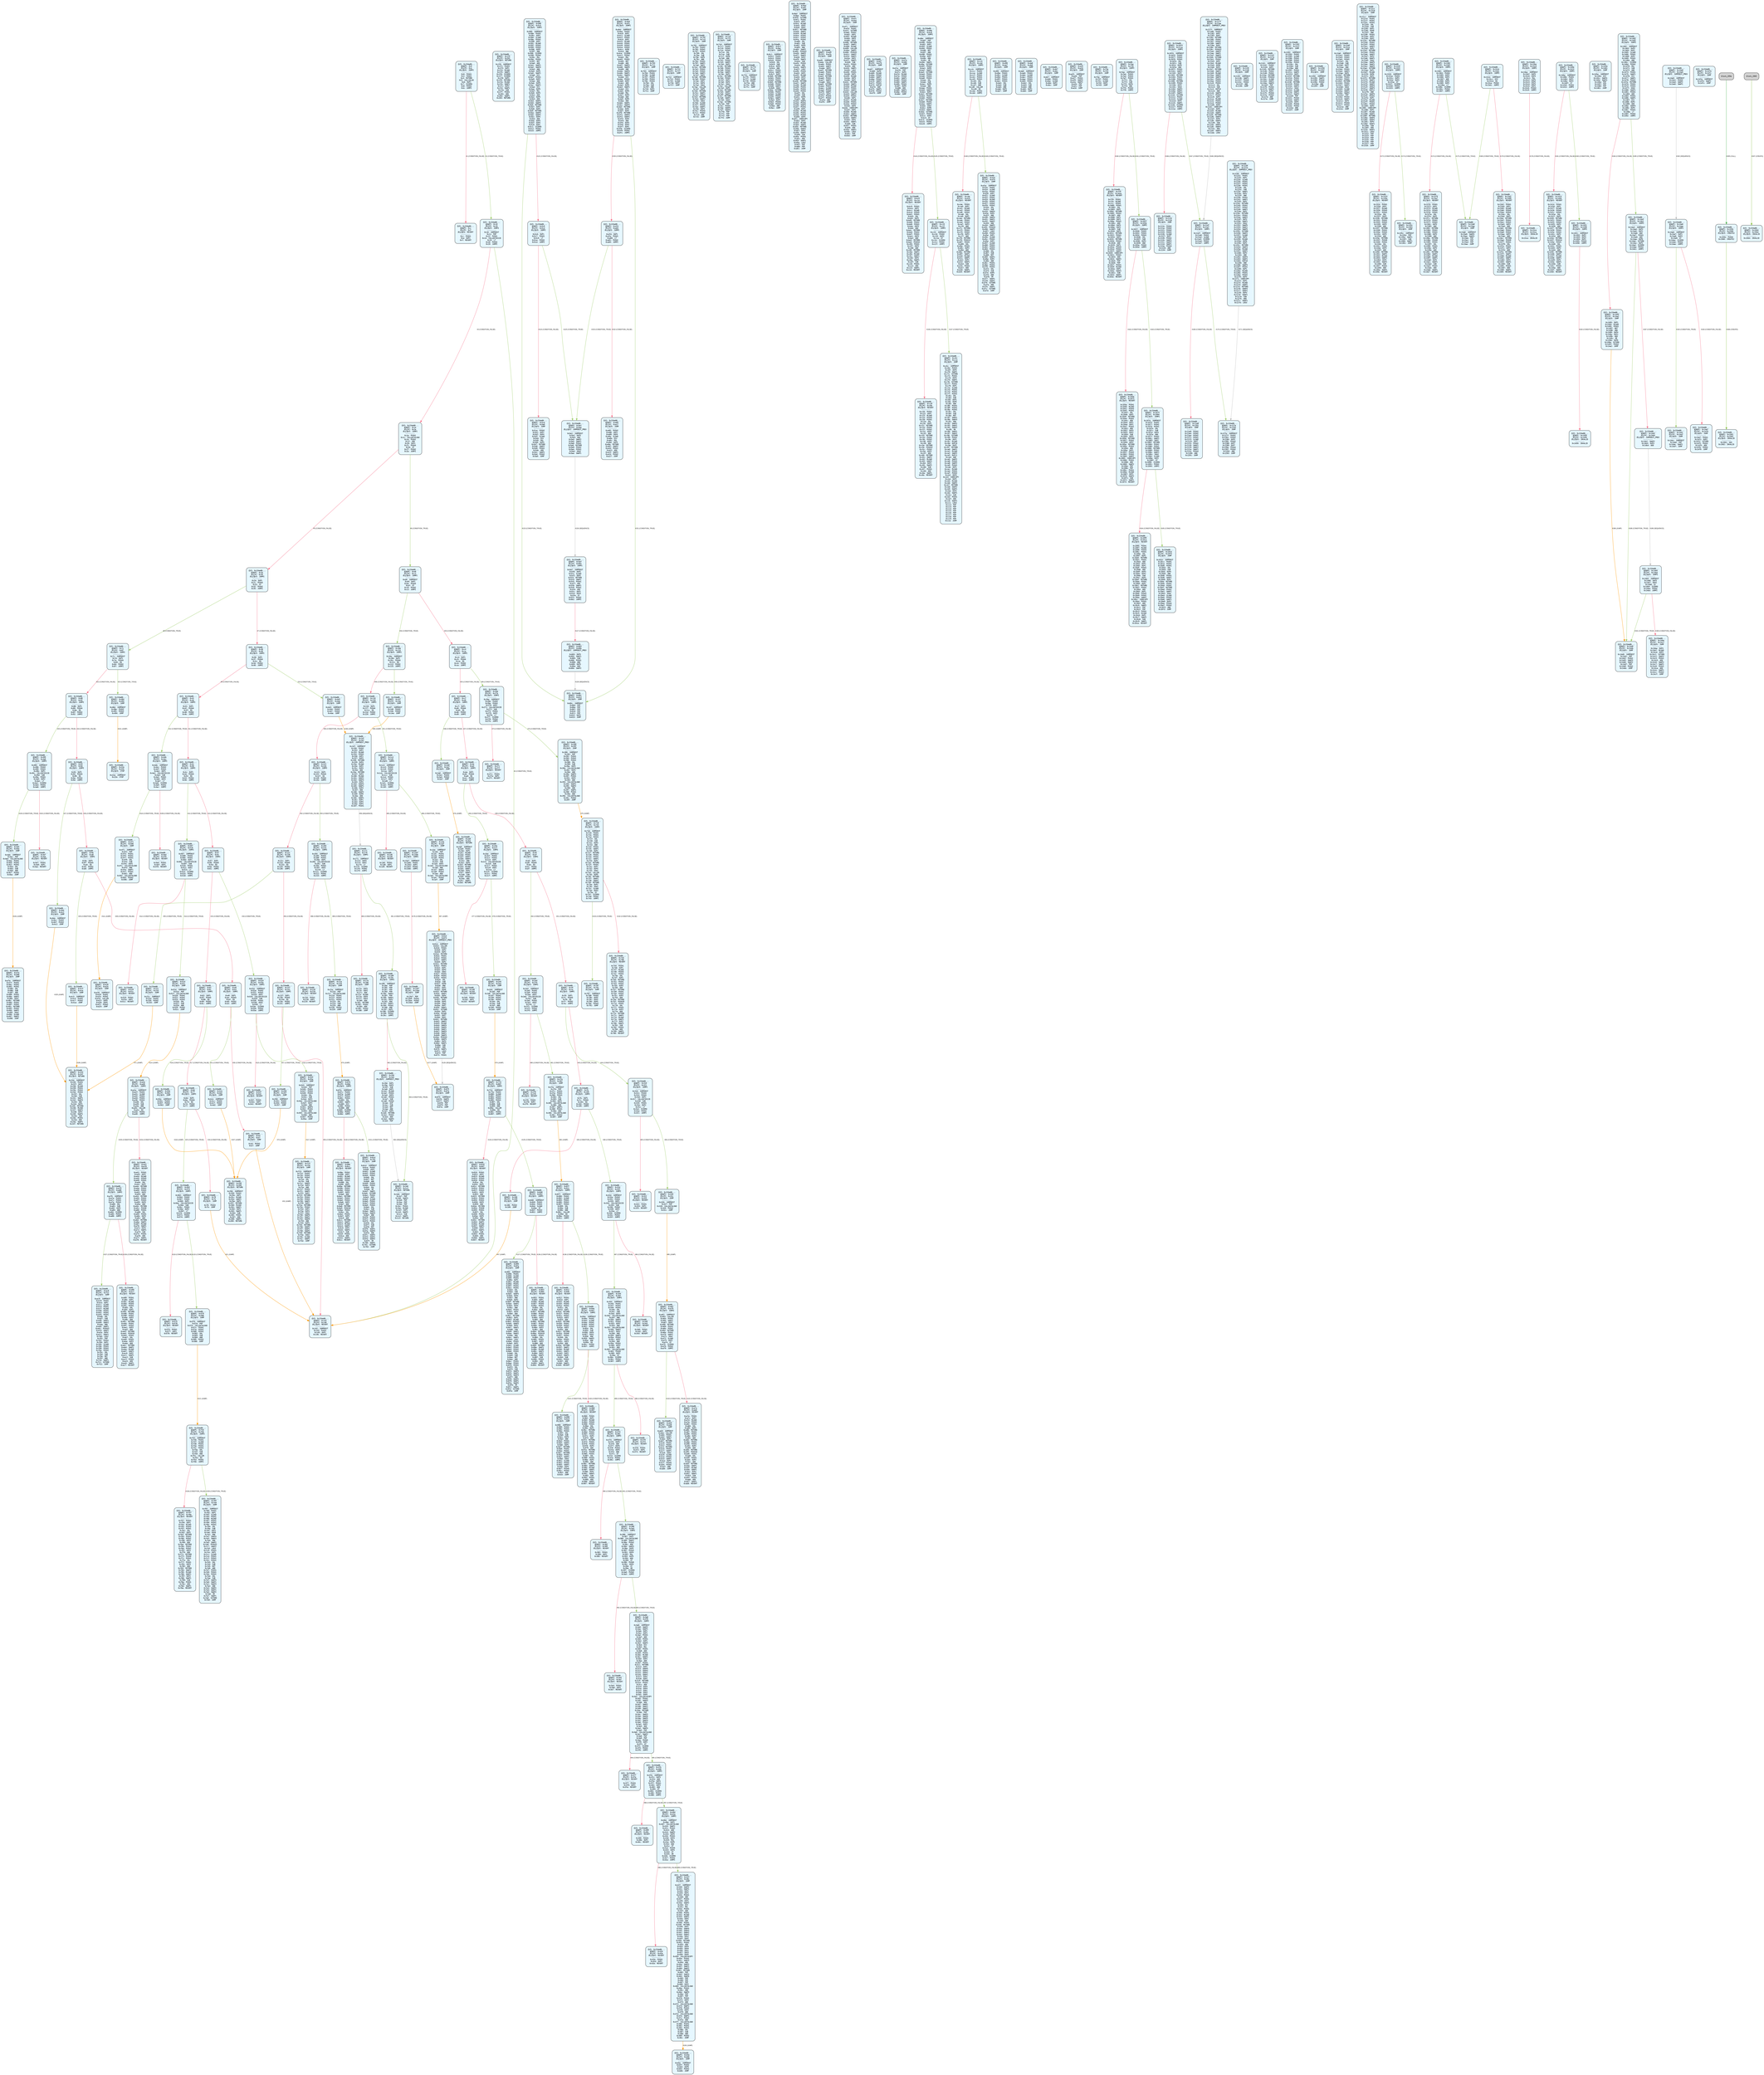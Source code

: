 digraph Static_Complete_CFG {
    rankdir=TB;
    node [shape=box, style="filled, rounded", fontname="Monospace", fontsize=9, margin=0.15];
    edge [fontname="Arial", fontsize=8, penwidth=1.2];
    "block_0" [label="合约: 0x234e86...
起始PC: 0x0
终止PC: 0xb
终止指令: JUMPI
---------
0x0: PUSH1
0x2: PUSH1
0x4: MSTORE
0x5: CALLVALUE
0x6: DUP1
0x7: ISZERO
0x8: PUSH2
0xb: JUMPI", fillcolor="#e6f7ff"];
    "block_c" [label="合约: 0x234e86...
起始PC: 0xc
终止PC: 0xf
终止指令: REVERT
---------
0xc: PUSH1
0xe: DUP1
0xf: REVERT", fillcolor="#e6f7ff"];
    "block_10" [label="合约: 0x234e86...
起始PC: 0x10
终止PC: 0x19
终止指令: JUMPI
---------
0x10: JUMPDEST
0x11: POP
0x12: PUSH1
0x14: CALLDATASIZE
0x15: LT
0x16: PUSH2
0x19: JUMPI", fillcolor="#e6f7ff"];
    "block_1a" [label="合约: 0x234e86...
起始PC: 0x1a
终止PC: 0x2a
终止指令: JUMPI
---------
0x1a: PUSH1
0x1c: CALLDATALOAD
0x1d: PUSH1
0x1f: SHR
0x20: DUP1
0x21: PUSH4
0x26: GT
0x27: PUSH2
0x2a: JUMPI", fillcolor="#e6f7ff"];
    "block_2b" [label="合约: 0x234e86...
起始PC: 0x2b
终止PC: 0x35
终止指令: JUMPI
---------
0x2b: DUP1
0x2c: PUSH4
0x31: GT
0x32: PUSH2
0x35: JUMPI", fillcolor="#e6f7ff"];
    "block_36" [label="合约: 0x234e86...
起始PC: 0x36
终止PC: 0x40
终止指令: JUMPI
---------
0x36: DUP1
0x37: PUSH4
0x3c: EQ
0x3d: PUSH2
0x40: JUMPI", fillcolor="#e6f7ff"];
    "block_41" [label="合约: 0x234e86...
起始PC: 0x41
终止PC: 0x4b
终止指令: JUMPI
---------
0x41: DUP1
0x42: PUSH4
0x47: EQ
0x48: PUSH2
0x4b: JUMPI", fillcolor="#e6f7ff"];
    "block_4c" [label="合约: 0x234e86...
起始PC: 0x4c
终止PC: 0x56
终止指令: JUMPI
---------
0x4c: DUP1
0x4d: PUSH4
0x52: EQ
0x53: PUSH2
0x56: JUMPI", fillcolor="#e6f7ff"];
    "block_57" [label="合约: 0x234e86...
起始PC: 0x57
终止PC: 0x61
终止指令: JUMPI
---------
0x57: DUP1
0x58: PUSH4
0x5d: EQ
0x5e: PUSH2
0x61: JUMPI", fillcolor="#e6f7ff"];
    "block_62" [label="合约: 0x234e86...
起始PC: 0x62
终止PC: 0x6c
终止指令: JUMPI
---------
0x62: DUP1
0x63: PUSH4
0x68: EQ
0x69: PUSH2
0x6c: JUMPI", fillcolor="#e6f7ff"];
    "block_6d" [label="合约: 0x234e86...
起始PC: 0x6d
终止PC: 0x77
终止指令: JUMPI
---------
0x6d: DUP1
0x6e: PUSH4
0x73: EQ
0x74: PUSH2
0x77: JUMPI", fillcolor="#e6f7ff"];
    "block_78" [label="合约: 0x234e86...
起始PC: 0x78
终止PC: 0x7b
终止指令: JUMP
---------
0x78: PUSH2
0x7b: JUMP", fillcolor="#e6f7ff"];
    "block_7c" [label="合约: 0x234e86...
起始PC: 0x7c
终止PC: 0x87
终止指令: JUMPI
---------
0x7c: JUMPDEST
0x7d: DUP1
0x7e: PUSH4
0x83: EQ
0x84: PUSH2
0x87: JUMPI", fillcolor="#e6f7ff"];
    "block_88" [label="合约: 0x234e86...
起始PC: 0x88
终止PC: 0x92
终止指令: JUMPI
---------
0x88: DUP1
0x89: PUSH4
0x8e: EQ
0x8f: PUSH2
0x92: JUMPI", fillcolor="#e6f7ff"];
    "block_93" [label="合约: 0x234e86...
起始PC: 0x93
终止PC: 0x9d
终止指令: JUMPI
---------
0x93: DUP1
0x94: PUSH4
0x99: EQ
0x9a: PUSH2
0x9d: JUMPI", fillcolor="#e6f7ff"];
    "block_9e" [label="合约: 0x234e86...
起始PC: 0x9e
终止PC: 0xa8
终止指令: JUMPI
---------
0x9e: DUP1
0x9f: PUSH4
0xa4: EQ
0xa5: PUSH2
0xa8: JUMPI", fillcolor="#e6f7ff"];
    "block_a9" [label="合约: 0x234e86...
起始PC: 0xa9
终止PC: 0xb3
终止指令: JUMPI
---------
0xa9: DUP1
0xaa: PUSH4
0xaf: EQ
0xb0: PUSH2
0xb3: JUMPI", fillcolor="#e6f7ff"];
    "block_b4" [label="合约: 0x234e86...
起始PC: 0xb4
终止PC: 0xb7
终止指令: JUMP
---------
0xb4: PUSH2
0xb7: JUMP", fillcolor="#e6f7ff"];
    "block_b8" [label="合约: 0x234e86...
起始PC: 0xb8
终止PC: 0xc3
终止指令: JUMPI
---------
0xb8: JUMPDEST
0xb9: DUP1
0xba: PUSH4
0xbf: GT
0xc0: PUSH2
0xc3: JUMPI", fillcolor="#e6f7ff"];
    "block_c4" [label="合约: 0x234e86...
起始PC: 0xc4
终止PC: 0xce
终止指令: JUMPI
---------
0xc4: DUP1
0xc5: PUSH4
0xca: EQ
0xcb: PUSH2
0xce: JUMPI", fillcolor="#e6f7ff"];
    "block_cf" [label="合约: 0x234e86...
起始PC: 0xcf
终止PC: 0xd9
终止指令: JUMPI
---------
0xcf: DUP1
0xd0: PUSH4
0xd5: EQ
0xd6: PUSH2
0xd9: JUMPI", fillcolor="#e6f7ff"];
    "block_da" [label="合约: 0x234e86...
起始PC: 0xda
终止PC: 0xe4
终止指令: JUMPI
---------
0xda: DUP1
0xdb: PUSH4
0xe0: EQ
0xe1: PUSH2
0xe4: JUMPI", fillcolor="#e6f7ff"];
    "block_e5" [label="合约: 0x234e86...
起始PC: 0xe5
终止PC: 0xef
终止指令: JUMPI
---------
0xe5: DUP1
0xe6: PUSH4
0xeb: EQ
0xec: PUSH2
0xef: JUMPI", fillcolor="#e6f7ff"];
    "block_f0" [label="合约: 0x234e86...
起始PC: 0xf0
终止PC: 0xfa
终止指令: JUMPI
---------
0xf0: DUP1
0xf1: PUSH4
0xf6: EQ
0xf7: PUSH2
0xfa: JUMPI", fillcolor="#e6f7ff"];
    "block_fb" [label="合约: 0x234e86...
起始PC: 0xfb
终止PC: 0x105
终止指令: JUMPI
---------
0xfb: DUP1
0xfc: PUSH4
0x101: EQ
0x102: PUSH2
0x105: JUMPI", fillcolor="#e6f7ff"];
    "block_106" [label="合约: 0x234e86...
起始PC: 0x106
终止PC: 0x109
终止指令: JUMP
---------
0x106: PUSH2
0x109: JUMP", fillcolor="#e6f7ff"];
    "block_10a" [label="合约: 0x234e86...
起始PC: 0x10a
终止PC: 0x115
终止指令: JUMPI
---------
0x10a: JUMPDEST
0x10b: DUP1
0x10c: PUSH4
0x111: EQ
0x112: PUSH2
0x115: JUMPI", fillcolor="#e6f7ff"];
    "block_116" [label="合约: 0x234e86...
起始PC: 0x116
终止PC: 0x120
终止指令: JUMPI
---------
0x116: DUP1
0x117: PUSH4
0x11c: EQ
0x11d: PUSH2
0x120: JUMPI", fillcolor="#e6f7ff"];
    "block_121" [label="合约: 0x234e86...
起始PC: 0x121
终止PC: 0x12b
终止指令: JUMPI
---------
0x121: DUP1
0x122: PUSH4
0x127: EQ
0x128: PUSH2
0x12b: JUMPI", fillcolor="#e6f7ff"];
    "block_12c" [label="合约: 0x234e86...
起始PC: 0x12c
终止PC: 0x136
终止指令: JUMPI
---------
0x12c: DUP1
0x12d: PUSH4
0x132: EQ
0x133: PUSH2
0x136: JUMPI", fillcolor="#e6f7ff"];
    "block_137" [label="合约: 0x234e86...
起始PC: 0x137
终止PC: 0x141
终止指令: JUMPI
---------
0x137: DUP1
0x138: PUSH4
0x13d: EQ
0x13e: PUSH2
0x141: JUMPI", fillcolor="#e6f7ff"];
    "block_142" [label="合约: 0x234e86...
起始PC: 0x142
终止PC: 0x146
终止指令: REVERT
---------
0x142: JUMPDEST
0x143: PUSH1
0x145: DUP1
0x146: REVERT", fillcolor="#e6f7ff"];
    "block_147" [label="合约: 0x234e86...
起始PC: 0x147
终止PC: 0x14e
终止指令: JUMP
---------
0x147: JUMPDEST
0x148: PUSH2
0x14b: PUSH2
0x14e: JUMP", fillcolor="#e6f7ff"];
    "block_14f" [label="合约: 0x234e86...
起始PC: 0x14f
终止PC: 0x16f
终止指令: JUMPDEST_PREV
---------
0x14f: JUMPDEST
0x150: PUSH1
0x152: DUP1
0x153: MLOAD
0x154: PUSH1
0x156: DUP1
0x157: DUP3
0x158: MSTORE
0x159: DUP4
0x15a: MLOAD
0x15b: DUP2
0x15c: DUP4
0x15d: ADD
0x15e: MSTORE
0x15f: DUP4
0x160: MLOAD
0x161: SWAP2
0x162: SWAP3
0x163: DUP4
0x164: SWAP3
0x165: SWAP1
0x166: DUP4
0x167: ADD
0x168: SWAP2
0x169: DUP6
0x16a: ADD
0x16b: SWAP1
0x16c: DUP1
0x16d: DUP4
0x16e: DUP4
0x16f: PUSH1", fillcolor="#e6f7ff"];
    "block_171" [label="合约: 0x234e86...
起始PC: 0x171
终止PC: 0x179
终止指令: JUMPI
---------
0x171: JUMPDEST
0x172: DUP4
0x173: DUP2
0x174: LT
0x175: ISZERO
0x176: PUSH2
0x179: JUMPI", fillcolor="#e6f7ff"];
    "block_17a" [label="合约: 0x234e86...
起始PC: 0x17a
终止PC: 0x188
终止指令: JUMP
---------
0x17a: DUP2
0x17b: DUP2
0x17c: ADD
0x17d: MLOAD
0x17e: DUP4
0x17f: DUP3
0x180: ADD
0x181: MSTORE
0x182: PUSH1
0x184: ADD
0x185: PUSH2
0x188: JUMP", fillcolor="#e6f7ff"];
    "block_189" [label="合约: 0x234e86...
起始PC: 0x189
终止PC: 0x19c
终止指令: JUMPI
---------
0x189: JUMPDEST
0x18a: POP
0x18b: POP
0x18c: POP
0x18d: POP
0x18e: SWAP1
0x18f: POP
0x190: SWAP1
0x191: DUP2
0x192: ADD
0x193: SWAP1
0x194: PUSH1
0x196: AND
0x197: DUP1
0x198: ISZERO
0x199: PUSH2
0x19c: JUMPI", fillcolor="#e6f7ff"];
    "block_19d" [label="合约: 0x234e86...
起始PC: 0x19d
终止PC: 0x1b5
终止指令: JUMPDEST_PREV
---------
0x19d: DUP1
0x19e: DUP3
0x19f: SUB
0x1a0: DUP1
0x1a1: MLOAD
0x1a2: PUSH1
0x1a4: DUP4
0x1a5: PUSH1
0x1a7: SUB
0x1a8: PUSH2
0x1ab: EXP
0x1ac: SUB
0x1ad: NOT
0x1ae: AND
0x1af: DUP2
0x1b0: MSTORE
0x1b1: PUSH1
0x1b3: ADD
0x1b4: SWAP2
0x1b5: POP", fillcolor="#e6f7ff"];
    "block_1b6" [label="合约: 0x234e86...
起始PC: 0x1b6
终止PC: 0x1c3
终止指令: RETURN
---------
0x1b6: JUMPDEST
0x1b7: POP
0x1b8: SWAP3
0x1b9: POP
0x1ba: POP
0x1bb: POP
0x1bc: PUSH1
0x1be: MLOAD
0x1bf: DUP1
0x1c0: SWAP2
0x1c1: SUB
0x1c2: SWAP1
0x1c3: RETURN", fillcolor="#e6f7ff"];
    "block_1c4" [label="合约: 0x234e86...
起始PC: 0x1c4
终止PC: 0x1d5
终止指令: JUMPI
---------
0x1c4: JUMPDEST
0x1c5: PUSH2
0x1c8: PUSH1
0x1ca: DUP1
0x1cb: CALLDATASIZE
0x1cc: SUB
0x1cd: PUSH1
0x1cf: DUP2
0x1d0: LT
0x1d1: ISZERO
0x1d2: PUSH2
0x1d5: JUMPI", fillcolor="#e6f7ff"];
    "block_1d6" [label="合约: 0x234e86...
起始PC: 0x1d6
终止PC: 0x1d9
终止指令: REVERT
---------
0x1d6: PUSH1
0x1d8: DUP1
0x1d9: REVERT", fillcolor="#e6f7ff"];
    "block_1da" [label="合约: 0x234e86...
起始PC: 0x1da
终止PC: 0x1ef
终止指令: JUMP
---------
0x1da: JUMPDEST
0x1db: POP
0x1dc: PUSH1
0x1de: PUSH1
0x1e0: PUSH1
0x1e2: SHL
0x1e3: SUB
0x1e4: DUP2
0x1e5: CALLDATALOAD
0x1e6: AND
0x1e7: SWAP1
0x1e8: PUSH1
0x1ea: ADD
0x1eb: CALLDATALOAD
0x1ec: PUSH2
0x1ef: JUMP", fillcolor="#e6f7ff"];
    "block_1f0" [label="合约: 0x234e86...
起始PC: 0x1f0
终止PC: 0x203
终止指令: RETURN
---------
0x1f0: JUMPDEST
0x1f1: PUSH1
0x1f3: DUP1
0x1f4: MLOAD
0x1f5: SWAP2
0x1f6: ISZERO
0x1f7: ISZERO
0x1f8: DUP3
0x1f9: MSTORE
0x1fa: MLOAD
0x1fb: SWAP1
0x1fc: DUP2
0x1fd: SWAP1
0x1fe: SUB
0x1ff: PUSH1
0x201: ADD
0x202: SWAP1
0x203: RETURN", fillcolor="#e6f7ff"];
    "block_204" [label="合约: 0x234e86...
起始PC: 0x204
终止PC: 0x215
终止指令: JUMPI
---------
0x204: JUMPDEST
0x205: PUSH2
0x208: PUSH1
0x20a: DUP1
0x20b: CALLDATASIZE
0x20c: SUB
0x20d: PUSH1
0x20f: DUP2
0x210: LT
0x211: ISZERO
0x212: PUSH2
0x215: JUMPI", fillcolor="#e6f7ff"];
    "block_216" [label="合约: 0x234e86...
起始PC: 0x216
终止PC: 0x219
终止指令: REVERT
---------
0x216: PUSH1
0x218: DUP1
0x219: REVERT", fillcolor="#e6f7ff"];
    "block_21a" [label="合约: 0x234e86...
起始PC: 0x21a
终止PC: 0x229
终止指令: JUMP
---------
0x21a: JUMPDEST
0x21b: POP
0x21c: CALLDATALOAD
0x21d: PUSH1
0x21f: PUSH1
0x221: PUSH1
0x223: SHL
0x224: SUB
0x225: AND
0x226: PUSH2
0x229: JUMP", fillcolor="#e6f7ff"];
    "block_22a" [label="合约: 0x234e86...
起始PC: 0x22a
终止PC: 0x22b
终止指令: STOP
---------
0x22a: JUMPDEST
0x22b: STOP", fillcolor="#e6f7ff"];
    "block_22c" [label="合约: 0x234e86...
起始PC: 0x22c
终止PC: 0x233
终止指令: JUMP
---------
0x22c: JUMPDEST
0x22d: PUSH2
0x230: PUSH2
0x233: JUMP", fillcolor="#e6f7ff"];
    "block_234" [label="合约: 0x234e86...
起始PC: 0x234
终止PC: 0x24f
终止指令: RETURN
---------
0x234: JUMPDEST
0x235: PUSH1
0x237: DUP1
0x238: MLOAD
0x239: PUSH1
0x23b: PUSH1
0x23d: PUSH1
0x23f: SHL
0x240: SUB
0x241: SWAP1
0x242: SWAP3
0x243: AND
0x244: DUP3
0x245: MSTORE
0x246: MLOAD
0x247: SWAP1
0x248: DUP2
0x249: SWAP1
0x24a: SUB
0x24b: PUSH1
0x24d: ADD
0x24e: SWAP1
0x24f: RETURN", fillcolor="#e6f7ff"];
    "block_250" [label="合约: 0x234e86...
起始PC: 0x250
终止PC: 0x257
终止指令: JUMP
---------
0x250: JUMPDEST
0x251: PUSH2
0x254: PUSH2
0x257: JUMP", fillcolor="#e6f7ff"];
    "block_258" [label="合约: 0x234e86...
起始PC: 0x258
终止PC: 0x269
终止指令: RETURN
---------
0x258: JUMPDEST
0x259: PUSH1
0x25b: DUP1
0x25c: MLOAD
0x25d: SWAP2
0x25e: DUP3
0x25f: MSTORE
0x260: MLOAD
0x261: SWAP1
0x262: DUP2
0x263: SWAP1
0x264: SUB
0x265: PUSH1
0x267: ADD
0x268: SWAP1
0x269: RETURN", fillcolor="#e6f7ff"];
    "block_26a" [label="合约: 0x234e86...
起始PC: 0x26a
终止PC: 0x27b
终止指令: JUMPI
---------
0x26a: JUMPDEST
0x26b: PUSH2
0x26e: PUSH1
0x270: DUP1
0x271: CALLDATASIZE
0x272: SUB
0x273: PUSH1
0x275: DUP2
0x276: LT
0x277: ISZERO
0x278: PUSH2
0x27b: JUMPI", fillcolor="#e6f7ff"];
    "block_27c" [label="合约: 0x234e86...
起始PC: 0x27c
终止PC: 0x27f
终止指令: REVERT
---------
0x27c: PUSH1
0x27e: DUP1
0x27f: REVERT", fillcolor="#e6f7ff"];
    "block_280" [label="合约: 0x234e86...
起始PC: 0x280
终止PC: 0x29f
终止指令: JUMP
---------
0x280: JUMPDEST
0x281: POP
0x282: PUSH1
0x284: PUSH1
0x286: PUSH1
0x288: SHL
0x289: SUB
0x28a: DUP2
0x28b: CALLDATALOAD
0x28c: DUP2
0x28d: AND
0x28e: SWAP2
0x28f: PUSH1
0x291: DUP2
0x292: ADD
0x293: CALLDATALOAD
0x294: SWAP1
0x295: SWAP2
0x296: AND
0x297: SWAP1
0x298: PUSH1
0x29a: ADD
0x29b: CALLDATALOAD
0x29c: PUSH2
0x29f: JUMP", fillcolor="#e6f7ff"];
    "block_2a0" [label="合约: 0x234e86...
起始PC: 0x2a0
终止PC: 0x2a7
终止指令: JUMP
---------
0x2a0: JUMPDEST
0x2a1: PUSH2
0x2a4: PUSH2
0x2a7: JUMP", fillcolor="#e6f7ff"];
    "block_2a8" [label="合约: 0x234e86...
起始PC: 0x2a8
终止PC: 0x2bd
终止指令: RETURN
---------
0x2a8: JUMPDEST
0x2a9: PUSH1
0x2ab: DUP1
0x2ac: MLOAD
0x2ad: PUSH1
0x2af: SWAP1
0x2b0: SWAP3
0x2b1: AND
0x2b2: DUP3
0x2b3: MSTORE
0x2b4: MLOAD
0x2b5: SWAP1
0x2b6: DUP2
0x2b7: SWAP1
0x2b8: SUB
0x2b9: PUSH1
0x2bb: ADD
0x2bc: SWAP1
0x2bd: RETURN", fillcolor="#e6f7ff"];
    "block_2be" [label="合约: 0x234e86...
起始PC: 0x2be
终止PC: 0x2cf
终止指令: JUMPI
---------
0x2be: JUMPDEST
0x2bf: PUSH2
0x2c2: PUSH1
0x2c4: DUP1
0x2c5: CALLDATASIZE
0x2c6: SUB
0x2c7: PUSH1
0x2c9: DUP2
0x2ca: LT
0x2cb: ISZERO
0x2cc: PUSH2
0x2cf: JUMPI", fillcolor="#e6f7ff"];
    "block_2d0" [label="合约: 0x234e86...
起始PC: 0x2d0
终止PC: 0x2d3
终止指令: REVERT
---------
0x2d0: PUSH1
0x2d2: DUP1
0x2d3: REVERT", fillcolor="#e6f7ff"];
    "block_2d4" [label="合约: 0x234e86...
起始PC: 0x2d4
终止PC: 0x2e3
终止指令: JUMP
---------
0x2d4: JUMPDEST
0x2d5: POP
0x2d6: CALLDATALOAD
0x2d7: PUSH1
0x2d9: PUSH1
0x2db: PUSH1
0x2dd: SHL
0x2de: SUB
0x2df: AND
0x2e0: PUSH2
0x2e3: JUMP", fillcolor="#e6f7ff"];
    "block_2e4" [label="合约: 0x234e86...
起始PC: 0x2e4
终止PC: 0x2f5
终止指令: JUMPI
---------
0x2e4: JUMPDEST
0x2e5: PUSH2
0x2e8: PUSH1
0x2ea: DUP1
0x2eb: CALLDATASIZE
0x2ec: SUB
0x2ed: PUSH1
0x2ef: DUP2
0x2f0: LT
0x2f1: ISZERO
0x2f2: PUSH2
0x2f5: JUMPI", fillcolor="#e6f7ff"];
    "block_2f6" [label="合约: 0x234e86...
起始PC: 0x2f6
终止PC: 0x2f9
终止指令: REVERT
---------
0x2f6: PUSH1
0x2f8: DUP1
0x2f9: REVERT", fillcolor="#e6f7ff"];
    "block_2fa" [label="合约: 0x234e86...
起始PC: 0x2fa
终止PC: 0x30f
终止指令: JUMP
---------
0x2fa: JUMPDEST
0x2fb: POP
0x2fc: PUSH1
0x2fe: PUSH1
0x300: PUSH1
0x302: SHL
0x303: SUB
0x304: DUP2
0x305: CALLDATALOAD
0x306: AND
0x307: SWAP1
0x308: PUSH1
0x30a: ADD
0x30b: CALLDATALOAD
0x30c: PUSH2
0x30f: JUMP", fillcolor="#e6f7ff"];
    "block_310" [label="合约: 0x234e86...
起始PC: 0x310
终止PC: 0x321
终止指令: JUMPI
---------
0x310: JUMPDEST
0x311: PUSH2
0x314: PUSH1
0x316: DUP1
0x317: CALLDATASIZE
0x318: SUB
0x319: PUSH1
0x31b: DUP2
0x31c: LT
0x31d: ISZERO
0x31e: PUSH2
0x321: JUMPI", fillcolor="#e6f7ff"];
    "block_322" [label="合约: 0x234e86...
起始PC: 0x322
终止PC: 0x325
终止指令: REVERT
---------
0x322: PUSH1
0x324: DUP1
0x325: REVERT", fillcolor="#e6f7ff"];
    "block_326" [label="合约: 0x234e86...
起始PC: 0x326
终止PC: 0x32c
终止指令: JUMP
---------
0x326: JUMPDEST
0x327: POP
0x328: CALLDATALOAD
0x329: PUSH2
0x32c: JUMP", fillcolor="#e6f7ff"];
    "block_32d" [label="合约: 0x234e86...
起始PC: 0x32d
终止PC: 0x33f
终止指令: JUMPI
---------
0x32d: JUMPDEST
0x32e: PUSH2
0x331: PUSH1
0x333: DUP1
0x334: CALLDATASIZE
0x335: SUB
0x336: PUSH2
0x339: DUP2
0x33a: LT
0x33b: ISZERO
0x33c: PUSH2
0x33f: JUMPI", fillcolor="#e6f7ff"];
    "block_340" [label="合约: 0x234e86...
起始PC: 0x340
终止PC: 0x343
终止指令: REVERT
---------
0x340: PUSH1
0x342: DUP1
0x343: REVERT", fillcolor="#e6f7ff"];
    "block_344" [label="合约: 0x234e86...
起始PC: 0x344
终止PC: 0x36f
终止指令: JUMPI
---------
0x344: JUMPDEST
0x345: PUSH1
0x347: PUSH1
0x349: PUSH1
0x34b: SHL
0x34c: SUB
0x34d: DUP3
0x34e: CALLDATALOAD
0x34f: AND
0x350: SWAP2
0x351: PUSH1
0x353: DUP2
0x354: ADD
0x355: CALLDATALOAD
0x356: SWAP2
0x357: DUP2
0x358: ADD
0x359: SWAP1
0x35a: PUSH1
0x35c: DUP2
0x35d: ADD
0x35e: PUSH1
0x360: DUP3
0x361: ADD
0x362: CALLDATALOAD
0x363: PUSH5
0x369: DUP2
0x36a: GT
0x36b: ISZERO
0x36c: PUSH2
0x36f: JUMPI", fillcolor="#e6f7ff"];
    "block_370" [label="合约: 0x234e86...
起始PC: 0x370
终止PC: 0x373
终止指令: REVERT
---------
0x370: PUSH1
0x372: DUP1
0x373: REVERT", fillcolor="#e6f7ff"];
    "block_374" [label="合约: 0x234e86...
起始PC: 0x374
终止PC: 0x381
终止指令: JUMPI
---------
0x374: JUMPDEST
0x375: DUP3
0x376: ADD
0x377: DUP4
0x378: PUSH1
0x37a: DUP3
0x37b: ADD
0x37c: GT
0x37d: ISZERO
0x37e: PUSH2
0x381: JUMPI", fillcolor="#e6f7ff"];
    "block_382" [label="合约: 0x234e86...
起始PC: 0x382
终止PC: 0x385
终止指令: REVERT
---------
0x382: PUSH1
0x384: DUP1
0x385: REVERT", fillcolor="#e6f7ff"];
    "block_386" [label="合约: 0x234e86...
起始PC: 0x386
终止PC: 0x3a3
终止指令: JUMPI
---------
0x386: JUMPDEST
0x387: DUP1
0x388: CALLDATALOAD
0x389: SWAP1
0x38a: PUSH1
0x38c: ADD
0x38d: SWAP2
0x38e: DUP5
0x38f: PUSH1
0x391: DUP4
0x392: MUL
0x393: DUP5
0x394: ADD
0x395: GT
0x396: PUSH5
0x39c: DUP4
0x39d: GT
0x39e: OR
0x39f: ISZERO
0x3a0: PUSH2
0x3a3: JUMPI", fillcolor="#e6f7ff"];
    "block_3a4" [label="合约: 0x234e86...
起始PC: 0x3a4
终止PC: 0x3a7
终止指令: REVERT
---------
0x3a4: PUSH1
0x3a6: DUP1
0x3a7: REVERT", fillcolor="#e6f7ff"];
    "block_3a8" [label="合约: 0x234e86...
起始PC: 0x3a8
终止PC: 0x3f6
终止指令: JUMPI
---------
0x3a8: JUMPDEST
0x3a9: SWAP2
0x3aa: SWAP1
0x3ab: DUP1
0x3ac: DUP1
0x3ad: PUSH1
0x3af: ADD
0x3b0: PUSH1
0x3b2: DUP1
0x3b3: SWAP2
0x3b4: DIV
0x3b5: MUL
0x3b6: PUSH1
0x3b8: ADD
0x3b9: PUSH1
0x3bb: MLOAD
0x3bc: SWAP1
0x3bd: DUP2
0x3be: ADD
0x3bf: PUSH1
0x3c1: MSTORE
0x3c2: DUP1
0x3c3: SWAP4
0x3c4: SWAP3
0x3c5: SWAP2
0x3c6: SWAP1
0x3c7: DUP2
0x3c8: DUP2
0x3c9: MSTORE
0x3ca: PUSH1
0x3cc: ADD
0x3cd: DUP4
0x3ce: DUP4
0x3cf: DUP1
0x3d0: DUP3
0x3d1: DUP5
0x3d2: CALLDATACOPY
0x3d3: PUSH1
0x3d5: SWAP3
0x3d6: ADD
0x3d7: SWAP2
0x3d8: SWAP1
0x3d9: SWAP2
0x3da: MSTORE
0x3db: POP
0x3dc: SWAP3
0x3dd: SWAP6
0x3de: SWAP5
0x3df: SWAP4
0x3e0: PUSH1
0x3e2: DUP2
0x3e3: ADD
0x3e4: SWAP4
0x3e5: POP
0x3e6: CALLDATALOAD
0x3e7: SWAP2
0x3e8: POP
0x3e9: POP
0x3ea: PUSH5
0x3f0: DUP2
0x3f1: GT
0x3f2: ISZERO
0x3f3: PUSH2
0x3f6: JUMPI", fillcolor="#e6f7ff"];
    "block_3f7" [label="合约: 0x234e86...
起始PC: 0x3f7
终止PC: 0x3fa
终止指令: REVERT
---------
0x3f7: PUSH1
0x3f9: DUP1
0x3fa: REVERT", fillcolor="#e6f7ff"];
    "block_3fb" [label="合约: 0x234e86...
起始PC: 0x3fb
终止PC: 0x408
终止指令: JUMPI
---------
0x3fb: JUMPDEST
0x3fc: DUP3
0x3fd: ADD
0x3fe: DUP4
0x3ff: PUSH1
0x401: DUP3
0x402: ADD
0x403: GT
0x404: ISZERO
0x405: PUSH2
0x408: JUMPI", fillcolor="#e6f7ff"];
    "block_409" [label="合约: 0x234e86...
起始PC: 0x409
终止PC: 0x40c
终止指令: REVERT
---------
0x409: PUSH1
0x40b: DUP1
0x40c: REVERT", fillcolor="#e6f7ff"];
    "block_40d" [label="合约: 0x234e86...
起始PC: 0x40d
终止PC: 0x42a
终止指令: JUMPI
---------
0x40d: JUMPDEST
0x40e: DUP1
0x40f: CALLDATALOAD
0x410: SWAP1
0x411: PUSH1
0x413: ADD
0x414: SWAP2
0x415: DUP5
0x416: PUSH1
0x418: DUP4
0x419: MUL
0x41a: DUP5
0x41b: ADD
0x41c: GT
0x41d: PUSH5
0x423: DUP4
0x424: GT
0x425: OR
0x426: ISZERO
0x427: PUSH2
0x42a: JUMPI", fillcolor="#e6f7ff"];
    "block_42b" [label="合约: 0x234e86...
起始PC: 0x42b
终止PC: 0x42e
终止指令: REVERT
---------
0x42b: PUSH1
0x42d: DUP1
0x42e: REVERT", fillcolor="#e6f7ff"];
    "block_42f" [label="合约: 0x234e86...
起始PC: 0x42f
终止PC: 0x48c
终止指令: JUMP
---------
0x42f: JUMPDEST
0x430: SWAP2
0x431: SWAP1
0x432: DUP1
0x433: DUP1
0x434: PUSH1
0x436: ADD
0x437: PUSH1
0x439: DUP1
0x43a: SWAP2
0x43b: DIV
0x43c: MUL
0x43d: PUSH1
0x43f: ADD
0x440: PUSH1
0x442: MLOAD
0x443: SWAP1
0x444: DUP2
0x445: ADD
0x446: PUSH1
0x448: MSTORE
0x449: DUP1
0x44a: SWAP4
0x44b: SWAP3
0x44c: SWAP2
0x44d: SWAP1
0x44e: DUP2
0x44f: DUP2
0x450: MSTORE
0x451: PUSH1
0x453: ADD
0x454: DUP4
0x455: DUP4
0x456: DUP1
0x457: DUP3
0x458: DUP5
0x459: CALLDATACOPY
0x45a: PUSH1
0x45c: SWAP3
0x45d: ADD
0x45e: SWAP2
0x45f: SWAP1
0x460: SWAP2
0x461: MSTORE
0x462: POP
0x463: SWAP3
0x464: SWAP6
0x465: POP
0x466: POP
0x467: POP
0x468: DUP2
0x469: CALLDATALOAD
0x46a: PUSH1
0x46c: AND
0x46d: SWAP3
0x46e: POP
0x46f: POP
0x470: PUSH1
0x472: DUP2
0x473: ADD
0x474: CALLDATALOAD
0x475: SWAP1
0x476: PUSH1
0x478: DUP2
0x479: ADD
0x47a: CALLDATALOAD
0x47b: SWAP1
0x47c: PUSH1
0x47e: ADD
0x47f: CALLDATALOAD
0x480: PUSH1
0x482: PUSH1
0x484: PUSH1
0x486: SHL
0x487: SUB
0x488: AND
0x489: PUSH2
0x48c: JUMP", fillcolor="#e6f7ff"];
    "block_48d" [label="合约: 0x234e86...
起始PC: 0x48d
终止PC: 0x494
终止指令: JUMP
---------
0x48d: JUMPDEST
0x48e: PUSH2
0x491: PUSH2
0x494: JUMP", fillcolor="#e6f7ff"];
    "block_495" [label="合约: 0x234e86...
起始PC: 0x495
终止PC: 0x4a6
终止指令: JUMPI
---------
0x495: JUMPDEST
0x496: PUSH2
0x499: PUSH1
0x49b: DUP1
0x49c: CALLDATASIZE
0x49d: SUB
0x49e: PUSH1
0x4a0: DUP2
0x4a1: LT
0x4a2: ISZERO
0x4a3: PUSH2
0x4a6: JUMPI", fillcolor="#e6f7ff"];
    "block_4a7" [label="合约: 0x234e86...
起始PC: 0x4a7
终止PC: 0x4aa
终止指令: REVERT
---------
0x4a7: PUSH1
0x4a9: DUP1
0x4aa: REVERT", fillcolor="#e6f7ff"];
    "block_4ab" [label="合约: 0x234e86...
起始PC: 0x4ab
终止PC: 0x4ba
终止指令: JUMP
---------
0x4ab: JUMPDEST
0x4ac: POP
0x4ad: CALLDATALOAD
0x4ae: PUSH1
0x4b0: PUSH1
0x4b2: PUSH1
0x4b4: SHL
0x4b5: SUB
0x4b6: AND
0x4b7: PUSH2
0x4ba: JUMP", fillcolor="#e6f7ff"];
    "block_4bb" [label="合约: 0x234e86...
起始PC: 0x4bb
终止PC: 0x4c2
终止指令: JUMP
---------
0x4bb: JUMPDEST
0x4bc: PUSH2
0x4bf: PUSH2
0x4c2: JUMP", fillcolor="#e6f7ff"];
    "block_4c3" [label="合约: 0x234e86...
起始PC: 0x4c3
终止PC: 0x4ca
终止指令: JUMP
---------
0x4c3: JUMPDEST
0x4c4: PUSH2
0x4c7: PUSH2
0x4ca: JUMP", fillcolor="#e6f7ff"];
    "block_4cb" [label="合约: 0x234e86...
起始PC: 0x4cb
终止PC: 0x4d2
终止指令: JUMP
---------
0x4cb: JUMPDEST
0x4cc: PUSH2
0x4cf: PUSH2
0x4d2: JUMP", fillcolor="#e6f7ff"];
    "block_4d3" [label="合约: 0x234e86...
起始PC: 0x4d3
终止PC: 0x4da
终止指令: JUMP
---------
0x4d3: JUMPDEST
0x4d4: PUSH2
0x4d7: PUSH2
0x4da: JUMP", fillcolor="#e6f7ff"];
    "block_4db" [label="合约: 0x234e86...
起始PC: 0x4db
终止PC: 0x4ec
终止指令: JUMPI
---------
0x4db: JUMPDEST
0x4dc: PUSH2
0x4df: PUSH1
0x4e1: DUP1
0x4e2: CALLDATASIZE
0x4e3: SUB
0x4e4: PUSH1
0x4e6: DUP2
0x4e7: LT
0x4e8: ISZERO
0x4e9: PUSH2
0x4ec: JUMPI", fillcolor="#e6f7ff"];
    "block_4ed" [label="合约: 0x234e86...
起始PC: 0x4ed
终止PC: 0x4f0
终止指令: REVERT
---------
0x4ed: PUSH1
0x4ef: DUP1
0x4f0: REVERT", fillcolor="#e6f7ff"];
    "block_4f1" [label="合约: 0x234e86...
起始PC: 0x4f1
终止PC: 0x506
终止指令: JUMP
---------
0x4f1: JUMPDEST
0x4f2: POP
0x4f3: PUSH1
0x4f5: PUSH1
0x4f7: PUSH1
0x4f9: SHL
0x4fa: SUB
0x4fb: DUP2
0x4fc: CALLDATALOAD
0x4fd: AND
0x4fe: SWAP1
0x4ff: PUSH1
0x501: ADD
0x502: CALLDATALOAD
0x503: PUSH2
0x506: JUMP", fillcolor="#e6f7ff"];
    "block_507" [label="合约: 0x234e86...
起始PC: 0x507
终止PC: 0x518
终止指令: JUMPI
---------
0x507: JUMPDEST
0x508: PUSH2
0x50b: PUSH1
0x50d: DUP1
0x50e: CALLDATASIZE
0x50f: SUB
0x510: PUSH1
0x512: DUP2
0x513: LT
0x514: ISZERO
0x515: PUSH2
0x518: JUMPI", fillcolor="#e6f7ff"];
    "block_519" [label="合约: 0x234e86...
起始PC: 0x519
终止PC: 0x51c
终止指令: REVERT
---------
0x519: PUSH1
0x51b: DUP1
0x51c: REVERT", fillcolor="#e6f7ff"];
    "block_51d" [label="合约: 0x234e86...
起始PC: 0x51d
终止PC: 0x52c
终止指令: JUMP
---------
0x51d: JUMPDEST
0x51e: POP
0x51f: CALLDATALOAD
0x520: PUSH1
0x522: PUSH1
0x524: PUSH1
0x526: SHL
0x527: SUB
0x528: AND
0x529: PUSH2
0x52c: JUMP", fillcolor="#e6f7ff"];
    "block_52d" [label="合约: 0x234e86...
起始PC: 0x52d
终止PC: 0x53e
终止指令: JUMPI
---------
0x52d: JUMPDEST
0x52e: PUSH2
0x531: PUSH1
0x533: DUP1
0x534: CALLDATASIZE
0x535: SUB
0x536: PUSH1
0x538: DUP2
0x539: LT
0x53a: ISZERO
0x53b: PUSH2
0x53e: JUMPI", fillcolor="#e6f7ff"];
    "block_53f" [label="合约: 0x234e86...
起始PC: 0x53f
终止PC: 0x542
终止指令: REVERT
---------
0x53f: PUSH1
0x541: DUP1
0x542: REVERT", fillcolor="#e6f7ff"];
    "block_543" [label="合约: 0x234e86...
起始PC: 0x543
终止PC: 0x55a
终止指令: JUMP
---------
0x543: JUMPDEST
0x544: POP
0x545: PUSH1
0x547: PUSH1
0x549: PUSH1
0x54b: SHL
0x54c: SUB
0x54d: DUP2
0x54e: CALLDATALOAD
0x54f: DUP2
0x550: AND
0x551: SWAP2
0x552: PUSH1
0x554: ADD
0x555: CALLDATALOAD
0x556: AND
0x557: PUSH2
0x55a: JUMP", fillcolor="#e6f7ff"];
    "block_55b" [label="合约: 0x234e86...
起始PC: 0x55b
终止PC: 0x562
终止指令: JUMP
---------
0x55b: JUMPDEST
0x55c: PUSH2
0x55f: PUSH2
0x562: JUMP", fillcolor="#e6f7ff"];
    "block_563" [label="合约: 0x234e86...
起始PC: 0x563
终止PC: 0x574
终止指令: JUMPI
---------
0x563: JUMPDEST
0x564: PUSH2
0x567: PUSH1
0x569: DUP1
0x56a: CALLDATASIZE
0x56b: SUB
0x56c: PUSH1
0x56e: DUP2
0x56f: LT
0x570: ISZERO
0x571: PUSH2
0x574: JUMPI", fillcolor="#e6f7ff"];
    "block_575" [label="合约: 0x234e86...
起始PC: 0x575
终止PC: 0x578
终止指令: REVERT
---------
0x575: PUSH1
0x577: DUP1
0x578: REVERT", fillcolor="#e6f7ff"];
    "block_579" [label="合约: 0x234e86...
起始PC: 0x579
终止PC: 0x588
终止指令: JUMP
---------
0x579: JUMPDEST
0x57a: POP
0x57b: CALLDATALOAD
0x57c: PUSH1
0x57e: PUSH1
0x580: PUSH1
0x582: SHL
0x583: SUB
0x584: AND
0x585: PUSH2
0x588: JUMP", fillcolor="#e6f7ff"];
    "block_589" [label="合约: 0x234e86...
起始PC: 0x589
终止PC: 0x5c5
终止指令: JUMPI
---------
0x589: JUMPDEST
0x58a: PUSH1
0x58c: DUP1
0x58d: SLOAD
0x58e: PUSH1
0x590: DUP1
0x591: MLOAD
0x592: PUSH1
0x594: PUSH1
0x596: DUP5
0x597: AND
0x598: ISZERO
0x599: PUSH2
0x59c: MUL
0x59d: PUSH1
0x59f: NOT
0x5a0: ADD
0x5a1: SWAP1
0x5a2: SWAP4
0x5a3: AND
0x5a4: DUP5
0x5a5: SWAP1
0x5a6: DIV
0x5a7: PUSH1
0x5a9: DUP2
0x5aa: ADD
0x5ab: DUP5
0x5ac: SWAP1
0x5ad: DIV
0x5ae: DUP5
0x5af: MUL
0x5b0: DUP3
0x5b1: ADD
0x5b2: DUP5
0x5b3: ADD
0x5b4: SWAP1
0x5b5: SWAP3
0x5b6: MSTORE
0x5b7: DUP2
0x5b8: DUP2
0x5b9: MSTORE
0x5ba: SWAP3
0x5bb: SWAP2
0x5bc: DUP4
0x5bd: ADD
0x5be: DUP3
0x5bf: DUP3
0x5c0: DUP1
0x5c1: ISZERO
0x5c2: PUSH2
0x5c5: JUMPI", fillcolor="#e6f7ff"];
    "block_5c6" [label="合约: 0x234e86...
起始PC: 0x5c6
终止PC: 0x5cd
终止指令: JUMPI
---------
0x5c6: DUP1
0x5c7: PUSH1
0x5c9: LT
0x5ca: PUSH2
0x5cd: JUMPI", fillcolor="#e6f7ff"];
    "block_5ce" [label="合约: 0x234e86...
起始PC: 0x5ce
终止PC: 0x5e0
终止指令: JUMP
---------
0x5ce: PUSH2
0x5d1: DUP1
0x5d2: DUP4
0x5d3: SLOAD
0x5d4: DIV
0x5d5: MUL
0x5d6: DUP4
0x5d7: MSTORE
0x5d8: SWAP2
0x5d9: PUSH1
0x5db: ADD
0x5dc: SWAP2
0x5dd: PUSH2
0x5e0: JUMP", fillcolor="#e6f7ff"];
    "block_5e1" [label="合约: 0x234e86...
起始PC: 0x5e1
终止PC: 0x5ee
终止指令: JUMPDEST_PREV
---------
0x5e1: JUMPDEST
0x5e2: DUP3
0x5e3: ADD
0x5e4: SWAP2
0x5e5: SWAP1
0x5e6: PUSH1
0x5e8: MSTORE
0x5e9: PUSH1
0x5eb: PUSH1
0x5ed: SHA3
0x5ee: SWAP1", fillcolor="#e6f7ff"];
    "block_5ef" [label="合约: 0x234e86...
起始PC: 0x5ef
终止PC: 0x602
终止指令: JUMPI
---------
0x5ef: JUMPDEST
0x5f0: DUP2
0x5f1: SLOAD
0x5f2: DUP2
0x5f3: MSTORE
0x5f4: SWAP1
0x5f5: PUSH1
0x5f7: ADD
0x5f8: SWAP1
0x5f9: PUSH1
0x5fb: ADD
0x5fc: DUP1
0x5fd: DUP4
0x5fe: GT
0x5ff: PUSH2
0x602: JUMPI", fillcolor="#e6f7ff"];
    "block_603" [label="合约: 0x234e86...
起始PC: 0x603
终止PC: 0x60b
终止指令: JUMPDEST_PREV
---------
0x603: DUP3
0x604: SWAP1
0x605: SUB
0x606: PUSH1
0x608: AND
0x609: DUP3
0x60a: ADD
0x60b: SWAP2", fillcolor="#e6f7ff"];
    "block_60c" [label="合约: 0x234e86...
起始PC: 0x60c
终止PC: 0x613
终止指令: JUMP
---------
0x60c: JUMPDEST
0x60d: POP
0x60e: POP
0x60f: POP
0x610: POP
0x611: POP
0x612: DUP2
0x613: JUMP", fillcolor="#e6f7ff"];
    "block_614" [label="合约: 0x234e86...
起始PC: 0x614
终止PC: 0x673
终止指令: JUMPDEST_PREV
---------
0x614: JUMPDEST
0x615: CALLER
0x616: PUSH1
0x618: DUP2
0x619: DUP2
0x61a: MSTORE
0x61b: PUSH1
0x61d: PUSH1
0x61f: SWAP1
0x620: DUP2
0x621: MSTORE
0x622: PUSH1
0x624: DUP1
0x625: DUP4
0x626: SHA3
0x627: PUSH1
0x629: PUSH1
0x62b: PUSH1
0x62d: SHL
0x62e: SUB
0x62f: DUP8
0x630: AND
0x631: DUP1
0x632: DUP6
0x633: MSTORE
0x634: SWAP1
0x635: DUP4
0x636: MSTORE
0x637: DUP2
0x638: DUP5
0x639: SHA3
0x63a: DUP7
0x63b: SWAP1
0x63c: SSTORE
0x63d: DUP2
0x63e: MLOAD
0x63f: DUP7
0x640: DUP2
0x641: MSTORE
0x642: SWAP2
0x643: MLOAD
0x644: SWAP4
0x645: SWAP5
0x646: SWAP1
0x647: SWAP4
0x648: SWAP1
0x649: SWAP3
0x64a: PUSH32
0x66b: SWAP3
0x66c: DUP3
0x66d: SWAP1
0x66e: SUB
0x66f: ADD
0x670: SWAP1
0x671: LOG3
0x672: POP
0x673: PUSH1", fillcolor="#e6f7ff"];
    "block_675" [label="合约: 0x234e86...
起始PC: 0x675
终止PC: 0x67a
终止指令: JUMP
---------
0x675: JUMPDEST
0x676: SWAP3
0x677: SWAP2
0x678: POP
0x679: POP
0x67a: JUMP", fillcolor="#e6f7ff"];
    "block_67b" [label="合约: 0x234e86...
起始PC: 0x67b
终止PC: 0x68d
终止指令: JUMPI
---------
0x67b: JUMPDEST
0x67c: PUSH1
0x67e: SLOAD
0x67f: PUSH1
0x681: PUSH1
0x683: SHL
0x684: SWAP1
0x685: DIV
0x686: PUSH1
0x688: AND
0x689: ISZERO
0x68a: PUSH2
0x68d: JUMPI", fillcolor="#e6f7ff"];
    "block_68e" [label="合约: 0x234e86...
起始PC: 0x68e
终止PC: 0x6cc
终止指令: REVERT
---------
0x68e: PUSH1
0x690: DUP1
0x691: MLOAD
0x692: PUSH3
0x696: PUSH1
0x698: SHL
0x699: DUP2
0x69a: MSTORE
0x69b: PUSH1
0x69d: PUSH1
0x69f: DUP3
0x6a0: ADD
0x6a1: MSTORE
0x6a2: PUSH1
0x6a4: PUSH1
0x6a6: DUP3
0x6a7: ADD
0x6a8: MSTORE
0x6a9: PUSH16
0x6ba: PUSH1
0x6bc: SHL
0x6bd: PUSH1
0x6bf: DUP3
0x6c0: ADD
0x6c1: MSTORE
0x6c2: SWAP1
0x6c3: MLOAD
0x6c4: SWAP1
0x6c5: DUP2
0x6c6: SWAP1
0x6c7: SUB
0x6c8: PUSH1
0x6ca: ADD
0x6cb: SWAP1
0x6cc: REVERT", fillcolor="#e6f7ff"];
    "block_6cd" [label="合约: 0x234e86...
起始PC: 0x6cd
终止PC: 0x702
终止指令: JUMP
---------
0x6cd: JUMPDEST
0x6ce: PUSH1
0x6d0: DUP1
0x6d1: SLOAD
0x6d2: PUSH1
0x6d4: PUSH1
0x6d6: SHL
0x6d7: NOT
0x6d8: AND
0x6d9: PUSH1
0x6db: PUSH1
0x6dd: SHL
0x6de: OR
0x6df: SWAP1
0x6e0: SSTORE
0x6e1: PUSH1
0x6e3: DUP1
0x6e4: SLOAD
0x6e5: PUSH1
0x6e7: PUSH1
0x6e9: PUSH1
0x6eb: SHL
0x6ec: SUB
0x6ed: SWAP1
0x6ee: SWAP3
0x6ef: AND
0x6f0: PUSH1
0x6f2: PUSH1
0x6f4: PUSH1
0x6f6: SHL
0x6f7: SUB
0x6f8: NOT
0x6f9: SWAP1
0x6fa: SWAP3
0x6fb: AND
0x6fc: SWAP2
0x6fd: SWAP1
0x6fe: SWAP2
0x6ff: OR
0x700: SWAP1
0x701: SSTORE
0x702: JUMP", fillcolor="#e6f7ff"];
    "block_703" [label="合约: 0x234e86...
起始PC: 0x703
终止PC: 0x711
终止指令: JUMP
---------
0x703: JUMPDEST
0x704: PUSH1
0x706: SLOAD
0x707: PUSH1
0x709: PUSH1
0x70b: PUSH1
0x70d: SHL
0x70e: SUB
0x70f: AND
0x710: DUP2
0x711: JUMP", fillcolor="#e6f7ff"];
    "block_712" [label="合约: 0x234e86...
起始PC: 0x712
终止PC: 0x717
终止指令: JUMP
---------
0x712: JUMPDEST
0x713: PUSH1
0x715: SLOAD
0x716: DUP2
0x717: JUMP", fillcolor="#e6f7ff"];
    "block_718" [label="合约: 0x234e86...
起始PC: 0x718
终止PC: 0x743
终止指令: JUMPI
---------
0x718: JUMPDEST
0x719: PUSH1
0x71b: PUSH1
0x71d: PUSH1
0x71f: SHL
0x720: SUB
0x721: DUP4
0x722: AND
0x723: PUSH1
0x725: SWAP1
0x726: DUP2
0x727: MSTORE
0x728: PUSH1
0x72a: PUSH1
0x72c: SWAP1
0x72d: DUP2
0x72e: MSTORE
0x72f: PUSH1
0x731: DUP1
0x732: DUP4
0x733: SHA3
0x734: CALLER
0x735: DUP5
0x736: MSTORE
0x737: SWAP1
0x738: SWAP2
0x739: MSTORE
0x73a: DUP2
0x73b: SHA3
0x73c: SLOAD
0x73d: DUP3
0x73e: GT
0x73f: ISZERO
0x740: PUSH2
0x743: JUMPI", fillcolor="#e6f7ff"];
    "block_744" [label="合约: 0x234e86...
起始PC: 0x744
终止PC: 0x786
终止指令: REVERT
---------
0x744: PUSH1
0x746: DUP1
0x747: MLOAD
0x748: PUSH3
0x74c: PUSH1
0x74e: SHL
0x74f: DUP2
0x750: MSTORE
0x751: PUSH1
0x753: PUSH1
0x755: DUP3
0x756: ADD
0x757: MSTORE
0x758: PUSH1
0x75a: PUSH1
0x75c: DUP3
0x75d: ADD
0x75e: MSTORE
0x75f: PUSH20
0x774: PUSH1
0x776: SHL
0x777: PUSH1
0x779: DUP3
0x77a: ADD
0x77b: MSTORE
0x77c: SWAP1
0x77d: MLOAD
0x77e: SWAP1
0x77f: DUP2
0x780: SWAP1
0x781: SUB
0x782: PUSH1
0x784: ADD
0x785: SWAP1
0x786: REVERT", fillcolor="#e6f7ff"];
    "block_787" [label="合约: 0x234e86...
起始PC: 0x787
终止PC: 0x791
终止指令: JUMP
---------
0x787: JUMPDEST
0x788: PUSH2
0x78b: DUP5
0x78c: DUP5
0x78d: DUP5
0x78e: PUSH2
0x791: JUMP", fillcolor="#e6f7ff"];
    "block_792" [label="合约: 0x234e86...
起始PC: 0x792
终止PC: 0x7c5
终止指令: JUMP
---------
0x792: JUMPDEST
0x793: PUSH1
0x795: PUSH1
0x797: PUSH1
0x799: SHL
0x79a: SUB
0x79b: DUP5
0x79c: AND
0x79d: PUSH1
0x79f: SWAP1
0x7a0: DUP2
0x7a1: MSTORE
0x7a2: PUSH1
0x7a4: PUSH1
0x7a6: SWAP1
0x7a7: DUP2
0x7a8: MSTORE
0x7a9: PUSH1
0x7ab: DUP1
0x7ac: DUP4
0x7ad: SHA3
0x7ae: CALLER
0x7af: DUP5
0x7b0: MSTORE
0x7b1: SWAP1
0x7b2: SWAP2
0x7b3: MSTORE
0x7b4: SWAP1
0x7b5: SHA3
0x7b6: SLOAD
0x7b7: PUSH2
0x7ba: SWAP1
0x7bb: DUP4
0x7bc: PUSH4
0x7c1: PUSH2
0x7c4: AND
0x7c5: JUMP", fillcolor="#e6f7ff"];
    "block_7c6" [label="合约: 0x234e86...
起始PC: 0x7c6
终止PC: 0x7f3
终止指令: JUMP
---------
0x7c6: JUMPDEST
0x7c7: PUSH1
0x7c9: PUSH1
0x7cb: PUSH1
0x7cd: SHL
0x7ce: SUB
0x7cf: DUP6
0x7d0: AND
0x7d1: PUSH1
0x7d3: SWAP1
0x7d4: DUP2
0x7d5: MSTORE
0x7d6: PUSH1
0x7d8: PUSH1
0x7da: SWAP1
0x7db: DUP2
0x7dc: MSTORE
0x7dd: PUSH1
0x7df: DUP1
0x7e0: DUP4
0x7e1: SHA3
0x7e2: CALLER
0x7e3: DUP5
0x7e4: MSTORE
0x7e5: SWAP1
0x7e6: SWAP2
0x7e7: MSTORE
0x7e8: SWAP1
0x7e9: SHA3
0x7ea: SSTORE
0x7eb: POP
0x7ec: PUSH1
0x7ee: SWAP4
0x7ef: SWAP3
0x7f0: POP
0x7f1: POP
0x7f2: POP
0x7f3: JUMP", fillcolor="#e6f7ff"];
    "block_7f4" [label="合约: 0x234e86...
起始PC: 0x7f4
终止PC: 0x7fc
终止指令: JUMP
---------
0x7f4: JUMPDEST
0x7f5: PUSH1
0x7f7: SLOAD
0x7f8: PUSH1
0x7fa: AND
0x7fb: DUP2
0x7fc: JUMP", fillcolor="#e6f7ff"];
    "block_7fd" [label="合约: 0x234e86...
起始PC: 0x7fd
终止PC: 0x80f
终止指令: JUMPI
---------
0x7fd: JUMPDEST
0x7fe: PUSH1
0x800: SLOAD
0x801: PUSH1
0x803: PUSH1
0x805: PUSH1
0x807: SHL
0x808: SUB
0x809: AND
0x80a: CALLER
0x80b: EQ
0x80c: PUSH2
0x80f: JUMPI", fillcolor="#e6f7ff"];
    "block_810" [label="合约: 0x234e86...
起始PC: 0x810
终止PC: 0x847
终止指令: REVERT
---------
0x810: PUSH1
0x812: DUP1
0x813: MLOAD
0x814: PUSH3
0x818: PUSH1
0x81a: SHL
0x81b: DUP2
0x81c: MSTORE
0x81d: PUSH1
0x81f: PUSH1
0x821: DUP3
0x822: ADD
0x823: MSTORE
0x824: PUSH1
0x826: PUSH1
0x828: DUP3
0x829: ADD
0x82a: MSTORE
0x82b: PUSH9
0x835: PUSH1
0x837: SHL
0x838: PUSH1
0x83a: DUP3
0x83b: ADD
0x83c: MSTORE
0x83d: SWAP1
0x83e: MLOAD
0x83f: SWAP1
0x840: DUP2
0x841: SWAP1
0x842: SUB
0x843: PUSH1
0x845: ADD
0x846: SWAP1
0x847: REVERT", fillcolor="#e6f7ff"];
    "block_848" [label="合约: 0x234e86...
起始PC: 0x848
终止PC: 0x852
终止指令: JUMPI
---------
0x848: JUMPDEST
0x849: PUSH1
0x84b: PUSH1
0x84d: SLOAD
0x84e: GT
0x84f: PUSH2
0x852: JUMPI", fillcolor="#e6f7ff"];
    "block_853" [label="合约: 0x234e86...
起始PC: 0x853
终止PC: 0x894
终止指令: REVERT
---------
0x853: PUSH1
0x855: DUP1
0x856: MLOAD
0x857: PUSH3
0x85b: PUSH1
0x85d: SHL
0x85e: DUP2
0x85f: MSTORE
0x860: PUSH1
0x862: PUSH1
0x864: DUP3
0x865: ADD
0x866: MSTORE
0x867: PUSH1
0x869: PUSH1
0x86b: DUP3
0x86c: ADD
0x86d: MSTORE
0x86e: PUSH19
0x882: PUSH1
0x884: SHL
0x885: PUSH1
0x887: DUP3
0x888: ADD
0x889: MSTORE
0x88a: SWAP1
0x88b: MLOAD
0x88c: SWAP1
0x88d: DUP2
0x88e: SWAP1
0x88f: SUB
0x890: PUSH1
0x892: ADD
0x893: SWAP1
0x894: REVERT", fillcolor="#e6f7ff"];
    "block_895" [label="合约: 0x234e86...
起始PC: 0x895
终止PC: 0x8fe
终止指令: JUMP
---------
0x895: JUMPDEST
0x896: PUSH1
0x898: SLOAD
0x899: PUSH1
0x89b: DUP1
0x89c: MLOAD
0x89d: PUSH1
0x89f: PUSH1
0x8a1: PUSH1
0x8a3: SHL
0x8a4: SUB
0x8a5: SWAP3
0x8a6: DUP4
0x8a7: AND
0x8a8: DUP2
0x8a9: MSTORE
0x8aa: SWAP2
0x8ab: DUP4
0x8ac: AND
0x8ad: PUSH1
0x8af: DUP4
0x8b0: ADD
0x8b1: MSTORE
0x8b2: DUP1
0x8b3: MLOAD
0x8b4: PUSH32
0x8d5: SWAP3
0x8d6: DUP2
0x8d7: SWAP1
0x8d8: SUB
0x8d9: SWAP1
0x8da: SWAP2
0x8db: ADD
0x8dc: SWAP1
0x8dd: LOG1
0x8de: PUSH1
0x8e0: DUP1
0x8e1: SLOAD
0x8e2: PUSH1
0x8e4: PUSH1
0x8e6: PUSH1
0x8e8: SHL
0x8e9: SUB
0x8ea: NOT
0x8eb: AND
0x8ec: PUSH1
0x8ee: PUSH1
0x8f0: PUSH1
0x8f2: SHL
0x8f3: SUB
0x8f4: SWAP3
0x8f5: SWAP1
0x8f6: SWAP3
0x8f7: AND
0x8f8: SWAP2
0x8f9: SWAP1
0x8fa: SWAP2
0x8fb: OR
0x8fc: SWAP1
0x8fd: SSTORE
0x8fe: JUMP", fillcolor="#e6f7ff"];
    "block_8ff" [label="合约: 0x234e86...
起始PC: 0x8ff
终止PC: 0x911
终止指令: JUMPI
---------
0x8ff: JUMPDEST
0x900: PUSH1
0x902: SLOAD
0x903: PUSH1
0x905: PUSH1
0x907: PUSH1
0x909: SHL
0x90a: SUB
0x90b: AND
0x90c: CALLER
0x90d: EQ
0x90e: PUSH2
0x911: JUMPI", fillcolor="#e6f7ff"];
    "block_912" [label="合约: 0x234e86...
起始PC: 0x912
终止PC: 0x949
终止指令: REVERT
---------
0x912: PUSH1
0x914: DUP1
0x915: MLOAD
0x916: PUSH3
0x91a: PUSH1
0x91c: SHL
0x91d: DUP2
0x91e: MSTORE
0x91f: PUSH1
0x921: PUSH1
0x923: DUP3
0x924: ADD
0x925: MSTORE
0x926: PUSH1
0x928: PUSH1
0x92a: DUP3
0x92b: ADD
0x92c: MSTORE
0x92d: PUSH9
0x937: PUSH1
0x939: SHL
0x93a: PUSH1
0x93c: DUP3
0x93d: ADD
0x93e: MSTORE
0x93f: SWAP1
0x940: MLOAD
0x941: SWAP1
0x942: DUP2
0x943: SWAP1
0x944: SUB
0x945: PUSH1
0x947: ADD
0x948: SWAP1
0x949: REVERT", fillcolor="#e6f7ff"];
    "block_94a" [label="合约: 0x234e86...
起始PC: 0x94a
终止PC: 0x95f
终止指令: JUMPI
---------
0x94a: JUMPDEST
0x94b: PUSH1
0x94d: SLOAD
0x94e: PUSH1
0x950: PUSH1
0x952: PUSH1
0x954: SHL
0x955: SUB
0x956: DUP4
0x957: DUP2
0x958: AND
0x959: SWAP2
0x95a: AND
0x95b: EQ
0x95c: PUSH2
0x95f: JUMPI", fillcolor="#e6f7ff"];
    "block_960" [label="合约: 0x234e86...
起始PC: 0x960
终止PC: 0x997
终止指令: REVERT
---------
0x960: PUSH1
0x962: DUP1
0x963: MLOAD
0x964: PUSH3
0x968: PUSH1
0x96a: SHL
0x96b: DUP2
0x96c: MSTORE
0x96d: PUSH1
0x96f: PUSH1
0x971: DUP3
0x972: ADD
0x973: MSTORE
0x974: PUSH1
0x976: PUSH1
0x978: DUP3
0x979: ADD
0x97a: MSTORE
0x97b: PUSH9
0x985: PUSH1
0x987: SHL
0x988: PUSH1
0x98a: DUP3
0x98b: ADD
0x98c: MSTORE
0x98d: SWAP1
0x98e: MLOAD
0x98f: SWAP1
0x990: DUP2
0x991: SWAP1
0x992: SUB
0x993: PUSH1
0x995: ADD
0x996: SWAP1
0x997: REVERT", fillcolor="#e6f7ff"];
    "block_998" [label="合约: 0x234e86...
起始PC: 0x998
终止PC: 0x9c0
终止指令: JUMP
---------
0x998: JUMPDEST
0x999: PUSH1
0x99b: PUSH1
0x99d: PUSH1
0x99f: SHL
0x9a0: SUB
0x9a1: DUP3
0x9a2: AND
0x9a3: PUSH1
0x9a5: SWAP1
0x9a6: DUP2
0x9a7: MSTORE
0x9a8: PUSH1
0x9aa: PUSH1
0x9ac: MSTORE
0x9ad: PUSH1
0x9af: SWAP1
0x9b0: SHA3
0x9b1: SLOAD
0x9b2: PUSH2
0x9b5: SWAP1
0x9b6: DUP3
0x9b7: PUSH4
0x9bc: PUSH2
0x9bf: AND
0x9c0: JUMP", fillcolor="#e6f7ff"];
    "block_9c1" [label="合约: 0x234e86...
起始PC: 0x9c1
终止PC: 0x9ec
终止指令: JUMP
---------
0x9c1: JUMPDEST
0x9c2: PUSH1
0x9c4: PUSH1
0x9c6: PUSH1
0x9c8: SHL
0x9c9: SUB
0x9ca: DUP4
0x9cb: AND
0x9cc: PUSH1
0x9ce: SWAP1
0x9cf: DUP2
0x9d0: MSTORE
0x9d1: PUSH1
0x9d3: PUSH1
0x9d5: MSTORE
0x9d6: PUSH1
0x9d8: SWAP1
0x9d9: SHA3
0x9da: SSTORE
0x9db: PUSH1
0x9dd: SLOAD
0x9de: PUSH2
0x9e1: SWAP1
0x9e2: DUP3
0x9e3: PUSH4
0x9e8: PUSH2
0x9eb: AND
0x9ec: JUMP", fillcolor="#e6f7ff"];
    "block_9ed" [label="合约: 0x234e86...
起始PC: 0x9ed
终止PC: 0xa61
终止指令: JUMP
---------
0x9ed: JUMPDEST
0x9ee: PUSH1
0x9f0: SSTORE
0x9f1: PUSH1
0x9f3: DUP1
0x9f4: MLOAD
0x9f5: DUP3
0x9f6: DUP2
0x9f7: MSTORE
0x9f8: SWAP1
0x9f9: MLOAD
0x9fa: PUSH1
0x9fc: PUSH1
0x9fe: PUSH1
0xa00: SHL
0xa01: SUB
0xa02: DUP5
0xa03: AND
0xa04: SWAP2
0xa05: PUSH32
0xa26: SWAP2
0xa27: SWAP1
0xa28: DUP2
0xa29: SWAP1
0xa2a: SUB
0xa2b: PUSH1
0xa2d: ADD
0xa2e: SWAP1
0xa2f: LOG2
0xa30: PUSH1
0xa32: DUP1
0xa33: MLOAD
0xa34: DUP3
0xa35: DUP2
0xa36: MSTORE
0xa37: SWAP1
0xa38: MLOAD
0xa39: PUSH1
0xa3b: PUSH1
0xa3d: PUSH1
0xa3f: SHL
0xa40: SUB
0xa41: DUP5
0xa42: AND
0xa43: SWAP2
0xa44: PUSH1
0xa46: SWAP2
0xa47: PUSH1
0xa49: DUP1
0xa4a: MLOAD
0xa4b: PUSH1
0xa4d: PUSH2
0xa50: DUP4
0xa51: CODECOPY
0xa52: DUP2
0xa53: MLOAD
0xa54: SWAP2
0xa55: MSTORE
0xa56: SWAP2
0xa57: DUP2
0xa58: SWAP1
0xa59: SUB
0xa5a: PUSH1
0xa5c: ADD
0xa5d: SWAP1
0xa5e: LOG3
0xa5f: POP
0xa60: POP
0xa61: JUMP", fillcolor="#e6f7ff"];
    "block_a62" [label="合约: 0x234e86...
起始PC: 0xa62
终止PC: 0xa79
终止指令: JUMPI
---------
0xa62: JUMPDEST
0xa63: CALLER
0xa64: PUSH1
0xa66: SWAP1
0xa67: DUP2
0xa68: MSTORE
0xa69: PUSH1
0xa6b: PUSH1
0xa6d: MSTORE
0xa6e: PUSH1
0xa70: SWAP1
0xa71: SHA3
0xa72: SLOAD
0xa73: DUP2
0xa74: GT
0xa75: ISZERO
0xa76: PUSH2
0xa79: JUMPI", fillcolor="#e6f7ff"];
    "block_a7a" [label="合约: 0x234e86...
起始PC: 0xa7a
终止PC: 0xab8
终止指令: REVERT
---------
0xa7a: PUSH1
0xa7c: DUP1
0xa7d: MLOAD
0xa7e: PUSH3
0xa82: PUSH1
0xa84: SHL
0xa85: DUP2
0xa86: MSTORE
0xa87: PUSH1
0xa89: PUSH1
0xa8b: DUP3
0xa8c: ADD
0xa8d: MSTORE
0xa8e: PUSH1
0xa90: PUSH1
0xa92: DUP3
0xa93: ADD
0xa94: MSTORE
0xa95: PUSH16
0xaa6: PUSH1
0xaa8: SHL
0xaa9: PUSH1
0xaab: DUP3
0xaac: ADD
0xaad: MSTORE
0xaae: SWAP1
0xaaf: MLOAD
0xab0: SWAP1
0xab1: DUP2
0xab2: SWAP1
0xab3: SUB
0xab4: PUSH1
0xab6: ADD
0xab7: SWAP1
0xab8: REVERT", fillcolor="#e6f7ff"];
    "block_ab9" [label="合约: 0x234e86...
起始PC: 0xab9
终止PC: 0xad8
终止指令: JUMP
---------
0xab9: JUMPDEST
0xaba: CALLER
0xabb: PUSH1
0xabd: SWAP1
0xabe: DUP2
0xabf: MSTORE
0xac0: PUSH1
0xac2: PUSH1
0xac4: MSTORE
0xac5: PUSH1
0xac7: SWAP1
0xac8: SHA3
0xac9: SLOAD
0xaca: PUSH2
0xacd: SWAP1
0xace: DUP3
0xacf: PUSH4
0xad4: PUSH2
0xad7: AND
0xad8: JUMP", fillcolor="#e6f7ff"];
    "block_ad9" [label="合约: 0x234e86...
起始PC: 0xad9
终止PC: 0xafb
终止指令: JUMP
---------
0xad9: JUMPDEST
0xada: CALLER
0xadb: PUSH1
0xadd: SWAP1
0xade: DUP2
0xadf: MSTORE
0xae0: PUSH1
0xae2: PUSH1
0xae4: MSTORE
0xae5: PUSH1
0xae7: SWAP1
0xae8: SHA3
0xae9: SSTORE
0xaea: PUSH1
0xaec: SLOAD
0xaed: PUSH2
0xaf0: SWAP1
0xaf1: DUP3
0xaf2: PUSH4
0xaf7: PUSH2
0xafa: AND
0xafb: JUMP", fillcolor="#e6f7ff"];
    "block_afc" [label="合约: 0x234e86...
起始PC: 0xafc
终止PC: 0xb5d
终止指令: JUMP
---------
0xafc: JUMPDEST
0xafd: PUSH1
0xaff: SSTORE
0xb00: PUSH1
0xb02: DUP1
0xb03: MLOAD
0xb04: DUP3
0xb05: DUP2
0xb06: MSTORE
0xb07: SWAP1
0xb08: MLOAD
0xb09: CALLER
0xb0a: SWAP2
0xb0b: PUSH32
0xb2c: SWAP2
0xb2d: SWAP1
0xb2e: DUP2
0xb2f: SWAP1
0xb30: SUB
0xb31: PUSH1
0xb33: ADD
0xb34: SWAP1
0xb35: LOG2
0xb36: PUSH1
0xb38: DUP1
0xb39: MLOAD
0xb3a: DUP3
0xb3b: DUP2
0xb3c: MSTORE
0xb3d: SWAP1
0xb3e: MLOAD
0xb3f: PUSH1
0xb41: SWAP2
0xb42: CALLER
0xb43: SWAP2
0xb44: PUSH1
0xb46: DUP1
0xb47: MLOAD
0xb48: PUSH1
0xb4a: PUSH2
0xb4d: DUP4
0xb4e: CODECOPY
0xb4f: DUP2
0xb50: MLOAD
0xb51: SWAP2
0xb52: MSTORE
0xb53: SWAP2
0xb54: DUP2
0xb55: SWAP1
0xb56: SUB
0xb57: PUSH1
0xb59: ADD
0xb5a: SWAP1
0xb5b: LOG3
0xb5c: POP
0xb5d: JUMP", fillcolor="#e6f7ff"];
    "block_b5e" [label="合约: 0x234e86...
起始PC: 0xb5e
终止PC: 0xb66
终止指令: JUMP
---------
0xb5e: JUMPDEST
0xb5f: PUSH2
0xb62: DUP9
0xb63: PUSH2
0xb66: JUMP", fillcolor="#e6f7ff"];
    "block_b67" [label="合约: 0x234e86...
起始PC: 0xb67
终止PC: 0xb79
终止指令: JUMP
---------
0xb67: JUMPDEST
0xb68: DUP6
0xb69: MLOAD
0xb6a: PUSH2
0xb6d: SWAP1
0xb6e: PUSH1
0xb70: SWAP1
0xb71: PUSH1
0xb73: DUP10
0xb74: ADD
0xb75: SWAP1
0xb76: PUSH2
0xb79: JUMP", fillcolor="#e6f7ff"];
    "block_b7a" [label="合约: 0x234e86...
起始PC: 0xb7a
终止PC: 0xb8d
终止指令: JUMP
---------
0xb7a: JUMPDEST
0xb7b: POP
0xb7c: DUP5
0xb7d: MLOAD
0xb7e: PUSH2
0xb81: SWAP1
0xb82: PUSH1
0xb84: SWAP1
0xb85: PUSH1
0xb87: DUP9
0xb88: ADD
0xb89: SWAP1
0xb8a: PUSH2
0xb8d: JUMP", fillcolor="#e6f7ff"];
    "block_b8e" [label="合约: 0x234e86...
起始PC: 0xb8e
终止PC: 0xbc8
终止指令: JUMPI
---------
0xb8e: JUMPDEST
0xb8f: POP
0xb90: PUSH1
0xb92: DUP1
0xb93: SLOAD
0xb94: PUSH1
0xb96: NOT
0xb97: AND
0xb98: PUSH1
0xb9a: DUP7
0xb9b: AND
0xb9c: OR
0xb9d: SWAP1
0xb9e: SSTORE
0xb9f: PUSH1
0xba1: DUP8
0xba2: SWAP1
0xba3: SSTORE
0xba4: PUSH1
0xba6: PUSH1
0xba8: PUSH1
0xbaa: SHL
0xbab: SUB
0xbac: DUP9
0xbad: AND
0xbae: PUSH1
0xbb0: SWAP1
0xbb1: DUP2
0xbb2: MSTORE
0xbb3: PUSH1
0xbb5: PUSH1
0xbb7: MSTORE
0xbb8: PUSH1
0xbba: SWAP1
0xbbb: SHA3
0xbbc: DUP8
0xbbd: SWAP1
0xbbe: SSTORE
0xbbf: PUSH2
0xbc2: DUP4
0xbc3: GT
0xbc4: ISZERO
0xbc5: PUSH2
0xbc8: JUMPI", fillcolor="#e6f7ff"];
    "block_bc9" [label="合约: 0x234e86...
起始PC: 0xbc9
终止PC: 0xc14
终止指令: REVERT
---------
0xbc9: PUSH1
0xbcb: DUP1
0xbcc: MLOAD
0xbcd: PUSH3
0xbd1: PUSH1
0xbd3: SHL
0xbd4: DUP2
0xbd5: MSTORE
0xbd6: PUSH1
0xbd8: PUSH1
0xbda: DUP3
0xbdb: ADD
0xbdc: MSTORE
0xbdd: PUSH1
0xbdf: PUSH1
0xbe1: DUP3
0xbe2: ADD
0xbe3: MSTORE
0xbe4: PUSH32
0xc05: PUSH1
0xc07: DUP3
0xc08: ADD
0xc09: MSTORE
0xc0a: SWAP1
0xc0b: MLOAD
0xc0c: SWAP1
0xc0d: DUP2
0xc0e: SWAP1
0xc0f: SUB
0xc10: PUSH1
0xc12: ADD
0xc13: SWAP1
0xc14: REVERT", fillcolor="#e6f7ff"];
    "block_c15" [label="合约: 0x234e86...
起始PC: 0xc15
终止PC: 0xc1f
终止指令: JUMPI
---------
0xc15: JUMPDEST
0xc16: PUSH2
0xc19: DUP3
0xc1a: GT
0xc1b: ISZERO
0xc1c: PUSH2
0xc1f: JUMPI", fillcolor="#e6f7ff"];
    "block_c20" [label="合约: 0x234e86...
起始PC: 0xc20
终止PC: 0xc6b
终止指令: REVERT
---------
0xc20: PUSH1
0xc22: DUP1
0xc23: MLOAD
0xc24: PUSH3
0xc28: PUSH1
0xc2a: SHL
0xc2b: DUP2
0xc2c: MSTORE
0xc2d: PUSH1
0xc2f: PUSH1
0xc31: DUP3
0xc32: ADD
0xc33: MSTORE
0xc34: PUSH1
0xc36: PUSH1
0xc38: DUP3
0xc39: ADD
0xc3a: MSTORE
0xc3b: PUSH32
0xc5c: PUSH1
0xc5e: DUP3
0xc5f: ADD
0xc60: MSTORE
0xc61: SWAP1
0xc62: MLOAD
0xc63: SWAP1
0xc64: DUP2
0xc65: SWAP1
0xc66: SUB
0xc67: PUSH1
0xc69: ADD
0xc6a: SWAP1
0xc6b: REVERT", fillcolor="#e6f7ff"];
    "block_c6c" [label="合约: 0x234e86...
起始PC: 0xc6c
终止PC: 0xcca
终止指令: JUMP
---------
0xc6c: JUMPDEST
0xc6d: PUSH1
0xc6f: DUP4
0xc70: SWAP1
0xc71: SSTORE
0xc72: PUSH1
0xc74: DUP3
0xc75: SWAP1
0xc76: SSTORE
0xc77: PUSH1
0xc79: DUP1
0xc7a: SLOAD
0xc7b: PUSH1
0xc7d: PUSH1
0xc7f: PUSH1
0xc81: SHL
0xc82: SUB
0xc83: DUP1
0xc84: DUP5
0xc85: AND
0xc86: PUSH1
0xc88: PUSH1
0xc8a: PUSH1
0xc8c: SHL
0xc8d: SUB
0xc8e: NOT
0xc8f: SWAP1
0xc90: SWAP3
0xc91: AND
0xc92: SWAP2
0xc93: SWAP1
0xc94: SWAP2
0xc95: OR
0xc96: SWAP1
0xc97: SWAP2
0xc98: SSTORE
0xc99: PUSH1
0xc9b: DUP1
0xc9c: MLOAD
0xc9d: DUP10
0xc9e: DUP2
0xc9f: MSTORE
0xca0: SWAP1
0xca1: MLOAD
0xca2: SWAP2
0xca3: DUP11
0xca4: AND
0xca5: SWAP2
0xca6: PUSH1
0xca8: SWAP2
0xca9: PUSH1
0xcab: DUP1
0xcac: MLOAD
0xcad: PUSH1
0xcaf: PUSH2
0xcb2: DUP4
0xcb3: CODECOPY
0xcb4: DUP2
0xcb5: MLOAD
0xcb6: SWAP2
0xcb7: MSTORE
0xcb8: SWAP2
0xcb9: SWAP1
0xcba: DUP2
0xcbb: SWAP1
0xcbc: SUB
0xcbd: PUSH1
0xcbf: ADD
0xcc0: SWAP1
0xcc1: LOG3
0xcc2: POP
0xcc3: POP
0xcc4: POP
0xcc5: POP
0xcc6: POP
0xcc7: POP
0xcc8: POP
0xcc9: POP
0xcca: JUMP", fillcolor="#e6f7ff"];
    "block_ccb" [label="合约: 0x234e86...
起始PC: 0xccb
终止PC: 0xcdd
终止指令: JUMPI
---------
0xccb: JUMPDEST
0xccc: PUSH1
0xcce: SLOAD
0xccf: PUSH1
0xcd1: PUSH1
0xcd3: PUSH1
0xcd5: SHL
0xcd6: SUB
0xcd7: AND
0xcd8: CALLER
0xcd9: EQ
0xcda: PUSH2
0xcdd: JUMPI", fillcolor="#e6f7ff"];
    "block_cde" [label="合约: 0x234e86...
起始PC: 0xcde
终止PC: 0xd19
终止指令: REVERT
---------
0xcde: PUSH1
0xce0: DUP1
0xce1: MLOAD
0xce2: PUSH3
0xce6: PUSH1
0xce8: SHL
0xce9: DUP2
0xcea: MSTORE
0xceb: PUSH1
0xced: PUSH1
0xcef: DUP3
0xcf0: ADD
0xcf1: MSTORE
0xcf2: PUSH1
0xcf4: PUSH1
0xcf6: DUP3
0xcf7: ADD
0xcf8: MSTORE
0xcf9: PUSH13
0xd07: PUSH1
0xd09: SHL
0xd0a: PUSH1
0xd0c: DUP3
0xd0d: ADD
0xd0e: MSTORE
0xd0f: SWAP1
0xd10: MLOAD
0xd11: SWAP1
0xd12: DUP2
0xd13: SWAP1
0xd14: SUB
0xd15: PUSH1
0xd17: ADD
0xd18: SWAP1
0xd19: REVERT", fillcolor="#e6f7ff"];
    "block_d1a" [label="合约: 0x234e86...
起始PC: 0xd1a
终止PC: 0xd7d
终止指令: JUMP
---------
0xd1a: JUMPDEST
0xd1b: PUSH1
0xd1d: SLOAD
0xd1e: PUSH1
0xd20: DUP1
0xd21: SLOAD
0xd22: PUSH1
0xd24: MLOAD
0xd25: PUSH1
0xd27: PUSH1
0xd29: PUSH1
0xd2b: SHL
0xd2c: SUB
0xd2d: SWAP4
0xd2e: DUP5
0xd2f: AND
0xd30: SWAP4
0xd31: SWAP1
0xd32: SWAP2
0xd33: AND
0xd34: SWAP2
0xd35: PUSH32
0xd56: SWAP2
0xd57: LOG3
0xd58: PUSH1
0xd5a: DUP1
0xd5b: SLOAD
0xd5c: PUSH1
0xd5e: DUP1
0xd5f: SLOAD
0xd60: PUSH1
0xd62: PUSH1
0xd64: PUSH1
0xd66: SHL
0xd67: SUB
0xd68: NOT
0xd69: SWAP1
0xd6a: DUP2
0xd6b: AND
0xd6c: PUSH1
0xd6e: PUSH1
0xd70: PUSH1
0xd72: SHL
0xd73: SUB
0xd74: DUP5
0xd75: AND
0xd76: OR
0xd77: SWAP1
0xd78: SWAP2
0xd79: SSTORE
0xd7a: AND
0xd7b: SWAP1
0xd7c: SSTORE
0xd7d: JUMP", fillcolor="#e6f7ff"];
    "block_d7e" [label="合约: 0x234e86...
起始PC: 0xd7e
终止PC: 0xd98
终止指令: JUMP
---------
0xd7e: JUMPDEST
0xd7f: PUSH1
0xd81: PUSH1
0xd83: PUSH1
0xd85: SHL
0xd86: SUB
0xd87: AND
0xd88: PUSH1
0xd8a: SWAP1
0xd8b: DUP2
0xd8c: MSTORE
0xd8d: PUSH1
0xd8f: PUSH1
0xd91: MSTORE
0xd92: PUSH1
0xd94: SWAP1
0xd95: SHA3
0xd96: SLOAD
0xd97: SWAP1
0xd98: JUMP", fillcolor="#e6f7ff"];
    "block_d99" [label="合约: 0x234e86...
起始PC: 0xd99
终止PC: 0xda7
终止指令: JUMP
---------
0xd99: JUMPDEST
0xd9a: PUSH1
0xd9c: SLOAD
0xd9d: PUSH1
0xd9f: PUSH1
0xda1: PUSH1
0xda3: SHL
0xda4: SUB
0xda5: AND
0xda6: DUP2
0xda7: JUMP", fillcolor="#e6f7ff"];
    "block_da8" [label="合约: 0x234e86...
起始PC: 0xda8
终止PC: 0xdb6
终止指令: JUMP
---------
0xda8: JUMPDEST
0xda9: PUSH1
0xdab: SLOAD
0xdac: PUSH1
0xdae: PUSH1
0xdb0: PUSH1
0xdb2: SHL
0xdb3: SUB
0xdb4: AND
0xdb5: DUP2
0xdb6: JUMP", fillcolor="#e6f7ff"];
    "block_db7" [label="合约: 0x234e86...
起始PC: 0xdb7
终止PC: 0xdbc
终止指令: JUMP
---------
0xdb7: JUMPDEST
0xdb8: PUSH1
0xdba: SLOAD
0xdbb: DUP2
0xdbc: JUMP", fillcolor="#e6f7ff"];
    "block_dbd" [label="合约: 0x234e86...
起始PC: 0xdbd
终止PC: 0xdfc
终止指令: JUMPI
---------
0xdbd: JUMPDEST
0xdbe: PUSH1
0xdc0: DUP1
0xdc1: SLOAD
0xdc2: PUSH1
0xdc4: DUP1
0xdc5: MLOAD
0xdc6: PUSH1
0xdc8: PUSH1
0xdca: PUSH1
0xdcc: DUP6
0xdcd: AND
0xdce: ISZERO
0xdcf: PUSH2
0xdd2: MUL
0xdd3: PUSH1
0xdd5: NOT
0xdd6: ADD
0xdd7: SWAP1
0xdd8: SWAP5
0xdd9: AND
0xdda: SWAP4
0xddb: SWAP1
0xddc: SWAP4
0xddd: DIV
0xdde: PUSH1
0xde0: DUP2
0xde1: ADD
0xde2: DUP5
0xde3: SWAP1
0xde4: DIV
0xde5: DUP5
0xde6: MUL
0xde7: DUP3
0xde8: ADD
0xde9: DUP5
0xdea: ADD
0xdeb: SWAP1
0xdec: SWAP3
0xded: MSTORE
0xdee: DUP2
0xdef: DUP2
0xdf0: MSTORE
0xdf1: SWAP3
0xdf2: SWAP2
0xdf3: DUP4
0xdf4: ADD
0xdf5: DUP3
0xdf6: DUP3
0xdf7: DUP1
0xdf8: ISZERO
0xdf9: PUSH2
0xdfc: JUMPI", fillcolor="#e6f7ff"];
    "block_dfd" [label="合约: 0x234e86...
起始PC: 0xdfd
终止PC: 0xe04
终止指令: JUMPI
---------
0xdfd: DUP1
0xdfe: PUSH1
0xe00: LT
0xe01: PUSH2
0xe04: JUMPI", fillcolor="#e6f7ff"];
    "block_e05" [label="合约: 0x234e86...
起始PC: 0xe05
终止PC: 0xe17
终止指令: JUMP
---------
0xe05: PUSH2
0xe08: DUP1
0xe09: DUP4
0xe0a: SLOAD
0xe0b: DIV
0xe0c: MUL
0xe0d: DUP4
0xe0e: MSTORE
0xe0f: SWAP2
0xe10: PUSH1
0xe12: ADD
0xe13: SWAP2
0xe14: PUSH2
0xe17: JUMP", fillcolor="#e6f7ff"];
    "block_e18" [label="合约: 0x234e86...
起始PC: 0xe18
终止PC: 0xe24
终止指令: JUMP
---------
0xe18: JUMPDEST
0xe19: PUSH1
0xe1b: PUSH2
0xe1e: CALLER
0xe1f: DUP5
0xe20: DUP5
0xe21: PUSH2
0xe24: JUMP", fillcolor="#e6f7ff"];
    "block_e25" [label="合约: 0x234e86...
起始PC: 0xe25
终止PC: 0xe2d
终止指令: JUMP
---------
0xe25: JUMPDEST
0xe26: POP
0xe27: PUSH1
0xe29: SWAP3
0xe2a: SWAP2
0xe2b: POP
0xe2c: POP
0xe2d: JUMP", fillcolor="#e6f7ff"];
    "block_e2e" [label="合约: 0x234e86...
起始PC: 0xe2e
终止PC: 0xe40
终止指令: JUMPI
---------
0xe2e: JUMPDEST
0xe2f: PUSH1
0xe31: SLOAD
0xe32: PUSH1
0xe34: PUSH1
0xe36: PUSH1
0xe38: SHL
0xe39: SUB
0xe3a: AND
0xe3b: CALLER
0xe3c: EQ
0xe3d: PUSH2
0xe40: JUMPI", fillcolor="#e6f7ff"];
    "block_e41" [label="合约: 0x234e86...
起始PC: 0xe41
终止PC: 0xe78
终止指令: REVERT
---------
0xe41: PUSH1
0xe43: DUP1
0xe44: MLOAD
0xe45: PUSH3
0xe49: PUSH1
0xe4b: SHL
0xe4c: DUP2
0xe4d: MSTORE
0xe4e: PUSH1
0xe50: PUSH1
0xe52: DUP3
0xe53: ADD
0xe54: MSTORE
0xe55: PUSH1
0xe57: PUSH1
0xe59: DUP3
0xe5a: ADD
0xe5b: MSTORE
0xe5c: PUSH9
0xe66: PUSH1
0xe68: SHL
0xe69: PUSH1
0xe6b: DUP3
0xe6c: ADD
0xe6d: MSTORE
0xe6e: SWAP1
0xe6f: MLOAD
0xe70: SWAP1
0xe71: DUP2
0xe72: SWAP1
0xe73: SUB
0xe74: PUSH1
0xe76: ADD
0xe77: SWAP1
0xe78: REVERT", fillcolor="#e6f7ff"];
    "block_e79" [label="合约: 0x234e86...
起始PC: 0xe79
终止PC: 0xe88
终止指令: JUMPI
---------
0xe79: JUMPDEST
0xe7a: PUSH1
0xe7c: PUSH1
0xe7e: PUSH1
0xe80: SHL
0xe81: SUB
0xe82: DUP2
0xe83: AND
0xe84: ISZERO
0xe85: PUSH2
0xe88: JUMPI", fillcolor="#e6f7ff"];
    "block_e89" [label="合约: 0x234e86...
起始PC: 0xe89
终止PC: 0xec7
终止指令: REVERT
---------
0xe89: PUSH1
0xe8b: DUP1
0xe8c: MLOAD
0xe8d: PUSH3
0xe91: PUSH1
0xe93: SHL
0xe94: DUP2
0xe95: MSTORE
0xe96: PUSH1
0xe98: PUSH1
0xe9a: DUP3
0xe9b: ADD
0xe9c: MSTORE
0xe9d: PUSH1
0xe9f: PUSH1
0xea1: DUP3
0xea2: ADD
0xea3: MSTORE
0xea4: PUSH16
0xeb5: PUSH1
0xeb7: SHL
0xeb8: PUSH1
0xeba: DUP3
0xebb: ADD
0xebc: MSTORE
0xebd: SWAP1
0xebe: MLOAD
0xebf: SWAP1
0xec0: DUP2
0xec1: SWAP1
0xec2: SUB
0xec3: PUSH1
0xec5: ADD
0xec6: SWAP1
0xec7: REVERT", fillcolor="#e6f7ff"];
    "block_ec8" [label="合约: 0x234e86...
起始PC: 0xec8
终止PC: 0xf12
终止指令: JUMP
---------
0xec8: JUMPDEST
0xec9: PUSH1
0xecb: DUP1
0xecc: SLOAD
0xecd: PUSH1
0xecf: MLOAD
0xed0: PUSH1
0xed2: PUSH1
0xed4: PUSH1
0xed6: SHL
0xed7: SUB
0xed8: SWAP1
0xed9: SWAP2
0xeda: AND
0xedb: SWAP1
0xedc: PUSH32
0xefd: SWAP1
0xefe: DUP4
0xeff: SWAP1
0xf00: LOG3
0xf01: POP
0xf02: PUSH1
0xf04: DUP1
0xf05: SLOAD
0xf06: PUSH1
0xf08: PUSH1
0xf0a: PUSH1
0xf0c: SHL
0xf0d: SUB
0xf0e: NOT
0xf0f: AND
0xf10: SWAP1
0xf11: SSTORE
0xf12: JUMP", fillcolor="#e6f7ff"];
    "block_f13" [label="合约: 0x234e86...
起始PC: 0xf13
终止PC: 0xf3d
终止指令: JUMP
---------
0xf13: JUMPDEST
0xf14: PUSH1
0xf16: PUSH1
0xf18: PUSH1
0xf1a: SHL
0xf1b: SUB
0xf1c: SWAP2
0xf1d: DUP3
0xf1e: AND
0xf1f: PUSH1
0xf21: SWAP1
0xf22: DUP2
0xf23: MSTORE
0xf24: PUSH1
0xf26: PUSH1
0xf28: SWAP1
0xf29: DUP2
0xf2a: MSTORE
0xf2b: PUSH1
0xf2d: DUP1
0xf2e: DUP4
0xf2f: SHA3
0xf30: SWAP4
0xf31: SWAP1
0xf32: SWAP5
0xf33: AND
0xf34: DUP3
0xf35: MSTORE
0xf36: SWAP2
0xf37: SWAP1
0xf38: SWAP2
0xf39: MSTORE
0xf3a: SHA3
0xf3b: SLOAD
0xf3c: SWAP1
0xf3d: JUMP", fillcolor="#e6f7ff"];
    "block_f3e" [label="合约: 0x234e86...
起始PC: 0xf3e
终止PC: 0xf43
终止指令: JUMP
---------
0xf3e: JUMPDEST
0xf3f: PUSH1
0xf41: SLOAD
0xf42: DUP2
0xf43: JUMP", fillcolor="#e6f7ff"];
    "block_f44" [label="合约: 0x234e86...
起始PC: 0xf44
终止PC: 0xf56
终止指令: JUMPI
---------
0xf44: JUMPDEST
0xf45: PUSH1
0xf47: SLOAD
0xf48: PUSH1
0xf4a: PUSH1
0xf4c: PUSH1
0xf4e: SHL
0xf4f: SUB
0xf50: AND
0xf51: CALLER
0xf52: EQ
0xf53: PUSH2
0xf56: JUMPI", fillcolor="#e6f7ff"];
    "block_f57" [label="合约: 0x234e86...
起始PC: 0xf57
终止PC: 0xf8e
终止指令: REVERT
---------
0xf57: PUSH1
0xf59: DUP1
0xf5a: MLOAD
0xf5b: PUSH3
0xf5f: PUSH1
0xf61: SHL
0xf62: DUP2
0xf63: MSTORE
0xf64: PUSH1
0xf66: PUSH1
0xf68: DUP3
0xf69: ADD
0xf6a: MSTORE
0xf6b: PUSH1
0xf6d: PUSH1
0xf6f: DUP3
0xf70: ADD
0xf71: MSTORE
0xf72: PUSH9
0xf7c: PUSH1
0xf7e: SHL
0xf7f: PUSH1
0xf81: DUP3
0xf82: ADD
0xf83: MSTORE
0xf84: SWAP1
0xf85: MLOAD
0xf86: SWAP1
0xf87: DUP2
0xf88: SWAP1
0xf89: SUB
0xf8a: PUSH1
0xf8c: ADD
0xf8d: SWAP1
0xf8e: REVERT", fillcolor="#e6f7ff"];
    "block_f8f" [label="合约: 0x234e86...
起始PC: 0xf8f
终止PC: 0xfe9
终止指令: JUMP
---------
0xf8f: JUMPDEST
0xf90: PUSH1
0xf92: DUP1
0xf93: SLOAD
0xf94: PUSH1
0xf96: MLOAD
0xf97: PUSH1
0xf99: PUSH1
0xf9b: PUSH1
0xf9d: SHL
0xf9e: SUB
0xf9f: DUP1
0xfa0: DUP6
0xfa1: AND
0xfa2: SWAP4
0xfa3: SWAP3
0xfa4: AND
0xfa5: SWAP2
0xfa6: PUSH32
0xfc7: SWAP2
0xfc8: LOG3
0xfc9: PUSH1
0xfcb: DUP1
0xfcc: SLOAD
0xfcd: PUSH1
0xfcf: PUSH1
0xfd1: PUSH1
0xfd3: SHL
0xfd4: SUB
0xfd5: NOT
0xfd6: AND
0xfd7: PUSH1
0xfd9: PUSH1
0xfdb: PUSH1
0xfdd: SHL
0xfde: SUB
0xfdf: SWAP3
0xfe0: SWAP1
0xfe1: SWAP3
0xfe2: AND
0xfe3: SWAP2
0xfe4: SWAP1
0xfe5: SWAP2
0xfe6: OR
0xfe7: SWAP1
0xfe8: SSTORE
0xfe9: JUMP", fillcolor="#e6f7ff"];
    "block_fea" [label="合约: 0x234e86...
起始PC: 0xfea
终止PC: 0xff8
终止指令: JUMPI
---------
0xfea: JUMPDEST
0xfeb: PUSH1
0xfed: PUSH1
0xfef: PUSH1
0xff1: SHL
0xff2: SUB
0xff3: DUP4
0xff4: AND
0xff5: PUSH2
0xff8: JUMPI", fillcolor="#e6f7ff"];
    "block_ff9" [label="合约: 0x234e86...
起始PC: 0xff9
终止PC: 0x102e
终止指令: REVERT
---------
0xff9: PUSH1
0xffb: MLOAD
0xffc: PUSH3
0x1000: PUSH1
0x1002: SHL
0x1003: DUP2
0x1004: MSTORE
0x1005: PUSH1
0x1007: ADD
0x1008: DUP1
0x1009: DUP1
0x100a: PUSH1
0x100c: ADD
0x100d: DUP3
0x100e: DUP2
0x100f: SUB
0x1010: DUP3
0x1011: MSTORE
0x1012: PUSH1
0x1014: DUP2
0x1015: MSTORE
0x1016: PUSH1
0x1018: ADD
0x1019: DUP1
0x101a: PUSH2
0x101d: PUSH1
0x101f: SWAP2
0x1020: CODECOPY
0x1021: PUSH1
0x1023: ADD
0x1024: SWAP2
0x1025: POP
0x1026: POP
0x1027: PUSH1
0x1029: MLOAD
0x102a: DUP1
0x102b: SWAP2
0x102c: SUB
0x102d: SWAP1
0x102e: REVERT", fillcolor="#e6f7ff"];
    "block_102f" [label="合约: 0x234e86...
起始PC: 0x102f
终止PC: 0x103d
终止指令: JUMPI
---------
0x102f: JUMPDEST
0x1030: PUSH1
0x1032: PUSH1
0x1034: PUSH1
0x1036: SHL
0x1037: SUB
0x1038: DUP3
0x1039: AND
0x103a: PUSH2
0x103d: JUMPI", fillcolor="#e6f7ff"];
    "block_103e" [label="合约: 0x234e86...
起始PC: 0x103e
终止PC: 0x1073
终止指令: REVERT
---------
0x103e: PUSH1
0x1040: MLOAD
0x1041: PUSH3
0x1045: PUSH1
0x1047: SHL
0x1048: DUP2
0x1049: MSTORE
0x104a: PUSH1
0x104c: ADD
0x104d: DUP1
0x104e: DUP1
0x104f: PUSH1
0x1051: ADD
0x1052: DUP3
0x1053: DUP2
0x1054: SUB
0x1055: DUP3
0x1056: MSTORE
0x1057: PUSH1
0x1059: DUP2
0x105a: MSTORE
0x105b: PUSH1
0x105d: ADD
0x105e: DUP1
0x105f: PUSH2
0x1062: PUSH1
0x1064: SWAP2
0x1065: CODECOPY
0x1066: PUSH1
0x1068: ADD
0x1069: SWAP2
0x106a: POP
0x106b: POP
0x106c: PUSH1
0x106e: MLOAD
0x106f: DUP1
0x1070: SWAP2
0x1071: SUB
0x1072: SWAP1
0x1073: REVERT", fillcolor="#e6f7ff"];
    "block_1074" [label="合约: 0x234e86...
起始PC: 0x1074
终止PC: 0x1094
终止指令: JUMPI
---------
0x1074: JUMPDEST
0x1075: PUSH1
0x1077: PUSH1
0x1079: PUSH1
0x107b: SHL
0x107c: SUB
0x107d: DUP4
0x107e: AND
0x107f: PUSH1
0x1081: SWAP1
0x1082: DUP2
0x1083: MSTORE
0x1084: PUSH1
0x1086: PUSH1
0x1088: MSTORE
0x1089: PUSH1
0x108b: SWAP1
0x108c: SHA3
0x108d: SLOAD
0x108e: DUP2
0x108f: GT
0x1090: ISZERO
0x1091: PUSH2
0x1094: JUMPI", fillcolor="#e6f7ff"];
    "block_1095" [label="合约: 0x234e86...
起始PC: 0x1095
终止PC: 0x10ca
终止指令: REVERT
---------
0x1095: PUSH1
0x1097: MLOAD
0x1098: PUSH3
0x109c: PUSH1
0x109e: SHL
0x109f: DUP2
0x10a0: MSTORE
0x10a1: PUSH1
0x10a3: ADD
0x10a4: DUP1
0x10a5: DUP1
0x10a6: PUSH1
0x10a8: ADD
0x10a9: DUP3
0x10aa: DUP2
0x10ab: SUB
0x10ac: DUP3
0x10ad: MSTORE
0x10ae: PUSH1
0x10b0: DUP2
0x10b1: MSTORE
0x10b2: PUSH1
0x10b4: ADD
0x10b5: DUP1
0x10b6: PUSH2
0x10b9: PUSH1
0x10bb: SWAP2
0x10bc: CODECOPY
0x10bd: PUSH1
0x10bf: ADD
0x10c0: SWAP2
0x10c1: POP
0x10c2: POP
0x10c3: PUSH1
0x10c5: MLOAD
0x10c6: DUP1
0x10c7: SWAP2
0x10c8: SUB
0x10c9: SWAP1
0x10ca: REVERT", fillcolor="#e6f7ff"];
    "block_10cb" [label="合约: 0x234e86...
起始PC: 0x10cb
终止PC: 0x10f3
终止指令: JUMP
---------
0x10cb: JUMPDEST
0x10cc: PUSH1
0x10ce: PUSH1
0x10d0: PUSH1
0x10d2: SHL
0x10d3: SUB
0x10d4: DUP4
0x10d5: AND
0x10d6: PUSH1
0x10d8: SWAP1
0x10d9: DUP2
0x10da: MSTORE
0x10db: PUSH1
0x10dd: PUSH1
0x10df: MSTORE
0x10e0: PUSH1
0x10e2: SWAP1
0x10e3: SHA3
0x10e4: SLOAD
0x10e5: PUSH2
0x10e8: SWAP1
0x10e9: DUP3
0x10ea: PUSH4
0x10ef: PUSH2
0x10f2: AND
0x10f3: JUMP", fillcolor="#e6f7ff"];
    "block_10f4" [label="合约: 0x234e86...
起始PC: 0x10f4
终止PC: 0x111a
终止指令: JUMPI
---------
0x10f4: JUMPDEST
0x10f5: PUSH1
0x10f7: PUSH1
0x10f9: PUSH1
0x10fb: SHL
0x10fc: SUB
0x10fd: DUP5
0x10fe: AND
0x10ff: PUSH1
0x1101: SWAP1
0x1102: DUP2
0x1103: MSTORE
0x1104: PUSH1
0x1106: PUSH1
0x1108: MSTORE
0x1109: PUSH1
0x110b: DUP2
0x110c: SHA3
0x110d: SWAP2
0x110e: SWAP1
0x110f: SWAP2
0x1110: SSTORE
0x1111: PUSH1
0x1113: SLOAD
0x1114: DUP2
0x1115: SWAP1
0x1116: ISZERO
0x1117: PUSH2
0x111a: JUMPI", fillcolor="#e6f7ff"];
    "block_111b" [label="合约: 0x234e86...
起始PC: 0x111b
终止PC: 0x1134
终止指令: JUMP
---------
0x111b: PUSH2
0x111e: PUSH2
0x1121: PUSH2
0x1124: PUSH1
0x1126: SLOAD
0x1127: DUP7
0x1128: PUSH2
0x112b: SWAP1
0x112c: SWAP2
0x112d: SWAP1
0x112e: PUSH4
0x1133: AND
0x1134: JUMP", fillcolor="#e6f7ff"];
    "block_1135" [label="合约: 0x234e86...
起始PC: 0x1135
终止PC: 0x1140
终止指令: JUMP
---------
0x1135: JUMPDEST
0x1136: SWAP1
0x1137: PUSH4
0x113c: PUSH2
0x113f: AND
0x1140: JUMP", fillcolor="#e6f7ff"];
    "block_1141" [label="合约: 0x234e86...
起始PC: 0x1141
终止PC: 0x117e
终止指令: JUMP
---------
0x1141: JUMPDEST
0x1142: PUSH1
0x1144: DUP1
0x1145: MSTORE
0x1146: PUSH1
0x1148: PUSH1
0x114a: MSTORE
0x114b: PUSH32
0x116c: SLOAD
0x116d: SWAP1
0x116e: SWAP3
0x116f: POP
0x1170: PUSH2
0x1173: SWAP1
0x1174: DUP4
0x1175: PUSH4
0x117a: PUSH2
0x117d: AND
0x117e: JUMP", fillcolor="#e6f7ff"];
    "block_117f" [label="合约: 0x234e86...
起始PC: 0x117f
终止PC: 0x11de
终止指令: JUMPDEST_PREV
---------
0x117f: JUMPDEST
0x1180: PUSH1
0x1182: DUP1
0x1183: DUP1
0x1184: MSTORE
0x1185: PUSH1
0x1187: PUSH1
0x1189: SWAP1
0x118a: DUP2
0x118b: MSTORE
0x118c: PUSH32
0x11ad: SWAP3
0x11ae: SWAP1
0x11af: SWAP3
0x11b0: SSTORE
0x11b1: PUSH1
0x11b3: DUP1
0x11b4: MLOAD
0x11b5: DUP6
0x11b6: DUP2
0x11b7: MSTORE
0x11b8: SWAP1
0x11b9: MLOAD
0x11ba: SWAP2
0x11bb: SWAP3
0x11bc: PUSH1
0x11be: PUSH1
0x11c0: PUSH1
0x11c2: SHL
0x11c3: SUB
0x11c4: DUP10
0x11c5: AND
0x11c6: SWAP3
0x11c7: PUSH1
0x11c9: DUP1
0x11ca: MLOAD
0x11cb: PUSH1
0x11cd: PUSH2
0x11d0: DUP4
0x11d1: CODECOPY
0x11d2: DUP2
0x11d3: MLOAD
0x11d4: SWAP2
0x11d5: MSTORE
0x11d6: SWAP3
0x11d7: DUP2
0x11d8: SWAP1
0x11d9: SUB
0x11da: SWAP1
0x11db: SWAP2
0x11dc: ADD
0x11dd: SWAP1
0x11de: LOG3", fillcolor="#e6f7ff"];
    "block_11df" [label="合约: 0x234e86...
起始PC: 0x11df
终止PC: 0x11e7
终止指令: JUMPI
---------
0x11df: JUMPDEST
0x11e0: PUSH1
0x11e2: SLOAD
0x11e3: ISZERO
0x11e4: PUSH2
0x11e7: JUMPI", fillcolor="#e6f7ff"];
    "block_11e8" [label="合约: 0x234e86...
起始PC: 0x11e8
终止PC: 0x1201
终止指令: JUMP
---------
0x11e8: PUSH2
0x11eb: PUSH2
0x11ee: PUSH2
0x11f1: PUSH1
0x11f3: SLOAD
0x11f4: DUP7
0x11f5: PUSH2
0x11f8: SWAP1
0x11f9: SWAP2
0x11fa: SWAP1
0x11fb: PUSH4
0x1200: AND
0x1201: JUMP", fillcolor="#e6f7ff"];
    "block_1202" [label="合约: 0x234e86...
起始PC: 0x1202
终止PC: 0x122f
终止指令: JUMP
---------
0x1202: JUMPDEST
0x1203: PUSH1
0x1205: SLOAD
0x1206: PUSH1
0x1208: PUSH1
0x120a: PUSH1
0x120c: SHL
0x120d: SUB
0x120e: AND
0x120f: PUSH1
0x1211: SWAP1
0x1212: DUP2
0x1213: MSTORE
0x1214: PUSH1
0x1216: PUSH1
0x1218: MSTORE
0x1219: PUSH1
0x121b: SWAP1
0x121c: SHA3
0x121d: SLOAD
0x121e: SWAP1
0x121f: SWAP2
0x1220: POP
0x1221: PUSH2
0x1224: SWAP1
0x1225: DUP3
0x1226: PUSH4
0x122b: PUSH2
0x122e: AND
0x122f: JUMP", fillcolor="#e6f7ff"];
    "block_1230" [label="合约: 0x234e86...
起始PC: 0x1230
终止PC: 0x127d
终止指令: JUMPDEST_PREV
---------
0x1230: JUMPDEST
0x1231: PUSH1
0x1233: DUP1
0x1234: SLOAD
0x1235: PUSH1
0x1237: PUSH1
0x1239: PUSH1
0x123b: SHL
0x123c: SUB
0x123d: SWAP1
0x123e: DUP2
0x123f: AND
0x1240: PUSH1
0x1242: SWAP1
0x1243: DUP2
0x1244: MSTORE
0x1245: PUSH1
0x1247: PUSH1
0x1249: SWAP1
0x124a: DUP2
0x124b: MSTORE
0x124c: PUSH1
0x124e: SWAP2
0x124f: DUP3
0x1250: SWAP1
0x1251: SHA3
0x1252: SWAP5
0x1253: SWAP1
0x1254: SWAP5
0x1255: SSTORE
0x1256: SWAP2
0x1257: SLOAD
0x1258: DUP3
0x1259: MLOAD
0x125a: DUP6
0x125b: DUP2
0x125c: MSTORE
0x125d: SWAP3
0x125e: MLOAD
0x125f: SWAP1
0x1260: DUP3
0x1261: AND
0x1262: SWAP4
0x1263: SWAP2
0x1264: DUP10
0x1265: AND
0x1266: SWAP3
0x1267: PUSH1
0x1269: DUP1
0x126a: MLOAD
0x126b: PUSH1
0x126d: PUSH2
0x1270: DUP4
0x1271: CODECOPY
0x1272: DUP2
0x1273: MLOAD
0x1274: SWAP2
0x1275: MSTORE
0x1276: SWAP3
0x1277: SWAP1
0x1278: DUP3
0x1279: SWAP1
0x127a: SUB
0x127b: ADD
0x127c: SWAP1
0x127d: LOG3", fillcolor="#e6f7ff"];
    "block_127e" [label="合约: 0x234e86...
起始PC: 0x127e
终止PC: 0x1293
终止指令: JUMP
---------
0x127e: JUMPDEST
0x127f: PUSH1
0x1281: PUSH2
0x1284: DUP3
0x1285: PUSH2
0x1288: DUP7
0x1289: DUP7
0x128a: PUSH4
0x128f: PUSH2
0x1292: AND
0x1293: JUMP", fillcolor="#e6f7ff"];
    "block_1294" [label="合约: 0x234e86...
起始PC: 0x1294
终止PC: 0x129f
终止指令: JUMP
---------
0x1294: JUMPDEST
0x1295: SWAP1
0x1296: PUSH4
0x129b: PUSH2
0x129e: AND
0x129f: JUMP", fillcolor="#e6f7ff"];
    "block_12a0" [label="合约: 0x234e86...
起始PC: 0x12a0
终止PC: 0x12cb
终止指令: JUMP
---------
0x12a0: JUMPDEST
0x12a1: PUSH1
0x12a3: PUSH1
0x12a5: PUSH1
0x12a7: SHL
0x12a8: SUB
0x12a9: DUP7
0x12aa: AND
0x12ab: PUSH1
0x12ad: SWAP1
0x12ae: DUP2
0x12af: MSTORE
0x12b0: PUSH1
0x12b2: PUSH1
0x12b4: MSTORE
0x12b5: PUSH1
0x12b7: SWAP1
0x12b8: SHA3
0x12b9: SLOAD
0x12ba: SWAP1
0x12bb: SWAP2
0x12bc: POP
0x12bd: PUSH2
0x12c0: SWAP1
0x12c1: DUP3
0x12c2: PUSH4
0x12c7: PUSH2
0x12ca: AND
0x12cb: JUMP", fillcolor="#e6f7ff"];
    "block_12cc" [label="合约: 0x234e86...
起始PC: 0x12cc
终止PC: 0x1318
终止指令: JUMP
---------
0x12cc: JUMPDEST
0x12cd: PUSH1
0x12cf: PUSH1
0x12d1: PUSH1
0x12d3: SHL
0x12d4: SUB
0x12d5: DUP1
0x12d6: DUP8
0x12d7: AND
0x12d8: PUSH1
0x12da: DUP2
0x12db: DUP2
0x12dc: MSTORE
0x12dd: PUSH1
0x12df: PUSH1
0x12e1: SWAP1
0x12e2: DUP2
0x12e3: MSTORE
0x12e4: PUSH1
0x12e6: SWAP2
0x12e7: DUP3
0x12e8: SWAP1
0x12e9: SHA3
0x12ea: SWAP5
0x12eb: SWAP1
0x12ec: SWAP5
0x12ed: SSTORE
0x12ee: DUP1
0x12ef: MLOAD
0x12f0: DUP6
0x12f1: DUP2
0x12f2: MSTORE
0x12f3: SWAP1
0x12f4: MLOAD
0x12f5: SWAP2
0x12f6: SWAP4
0x12f7: SWAP3
0x12f8: DUP11
0x12f9: AND
0x12fa: SWAP3
0x12fb: PUSH1
0x12fd: DUP1
0x12fe: MLOAD
0x12ff: PUSH1
0x1301: PUSH2
0x1304: DUP4
0x1305: CODECOPY
0x1306: DUP2
0x1307: MLOAD
0x1308: SWAP2
0x1309: MSTORE
0x130a: SWAP3
0x130b: SWAP2
0x130c: DUP3
0x130d: SWAP1
0x130e: SUB
0x130f: ADD
0x1310: SWAP1
0x1311: LOG3
0x1312: POP
0x1313: POP
0x1314: POP
0x1315: POP
0x1316: POP
0x1317: POP
0x1318: JUMP", fillcolor="#e6f7ff"];
    "block_1319" [label="合约: 0x234e86...
起始PC: 0x1319
终止PC: 0x1323
终止指令: JUMPI
---------
0x1319: JUMPDEST
0x131a: PUSH1
0x131c: DUP3
0x131d: DUP3
0x131e: GT
0x131f: ISZERO
0x1320: PUSH2
0x1323: JUMPI", fillcolor="#e6f7ff"];
    "block_1324" [label="合约: 0x234e86...
起始PC: 0x1324
终止PC: 0x135b
终止指令: REVERT
---------
0x1324: PUSH1
0x1326: DUP1
0x1327: MLOAD
0x1328: PUSH3
0x132c: PUSH1
0x132e: SHL
0x132f: DUP2
0x1330: MSTORE
0x1331: PUSH1
0x1333: PUSH1
0x1335: DUP3
0x1336: ADD
0x1337: MSTORE
0x1338: PUSH1
0x133a: PUSH1
0x133c: DUP3
0x133d: ADD
0x133e: MSTORE
0x133f: PUSH9
0x1349: PUSH1
0x134b: SHL
0x134c: PUSH1
0x134e: DUP3
0x134f: ADD
0x1350: MSTORE
0x1351: SWAP1
0x1352: MLOAD
0x1353: SWAP1
0x1354: DUP2
0x1355: SWAP1
0x1356: SUB
0x1357: PUSH1
0x1359: ADD
0x135a: SWAP1
0x135b: REVERT", fillcolor="#e6f7ff"];
    "block_135c" [label="合约: 0x234e86...
起始PC: 0x135c
终止PC: 0x1361
终止指令: JUMP
---------
0x135c: JUMPDEST
0x135d: POP
0x135e: SWAP1
0x135f: SUB
0x1360: SWAP1
0x1361: JUMP", fillcolor="#e6f7ff"];
    "block_1362" [label="合约: 0x234e86...
起始PC: 0x1362
终止PC: 0x136f
终止指令: JUMPI
---------
0x1362: JUMPDEST
0x1363: PUSH1
0x1365: DUP3
0x1366: DUP3
0x1367: ADD
0x1368: DUP4
0x1369: DUP2
0x136a: LT
0x136b: ISZERO
0x136c: PUSH2
0x136f: JUMPI", fillcolor="#e6f7ff"];
    "block_1370" [label="合约: 0x234e86...
起始PC: 0x1370
终止PC: 0x13a7
终止指令: REVERT
---------
0x1370: PUSH1
0x1372: DUP1
0x1373: MLOAD
0x1374: PUSH3
0x1378: PUSH1
0x137a: SHL
0x137b: DUP2
0x137c: MSTORE
0x137d: PUSH1
0x137f: PUSH1
0x1381: DUP3
0x1382: ADD
0x1383: MSTORE
0x1384: PUSH1
0x1386: PUSH1
0x1388: DUP3
0x1389: ADD
0x138a: MSTORE
0x138b: PUSH9
0x1395: PUSH1
0x1397: SHL
0x1398: PUSH1
0x139a: DUP3
0x139b: ADD
0x139c: MSTORE
0x139d: SWAP1
0x139e: MLOAD
0x139f: SWAP1
0x13a0: DUP2
0x13a1: SWAP1
0x13a2: SUB
0x13a3: PUSH1
0x13a5: ADD
0x13a6: SWAP1
0x13a7: REVERT", fillcolor="#e6f7ff"];
    "block_13a8" [label="合约: 0x234e86...
起始PC: 0x13a8
终止PC: 0x13ae
终止指令: JUMP
---------
0x13a8: JUMPDEST
0x13a9: SWAP4
0x13aa: SWAP3
0x13ab: POP
0x13ac: POP
0x13ad: POP
0x13ae: JUMP", fillcolor="#e6f7ff"];
    "block_13af" [label="合约: 0x234e86...
起始PC: 0x13af
终止PC: 0x13b6
终止指令: JUMPI
---------
0x13af: JUMPDEST
0x13b0: PUSH1
0x13b2: DUP3
0x13b3: PUSH2
0x13b6: JUMPI", fillcolor="#e6f7ff"];
    "block_13b7" [label="合约: 0x234e86...
起始PC: 0x13b7
终止PC: 0x13bd
终止指令: JUMP
---------
0x13b7: POP
0x13b8: PUSH1
0x13ba: PUSH2
0x13bd: JUMP", fillcolor="#e6f7ff"];
    "block_13be" [label="合约: 0x234e86...
起始PC: 0x13be
终止PC: 0x13c9
终止指令: JUMPI
---------
0x13be: JUMPDEST
0x13bf: DUP3
0x13c0: DUP3
0x13c1: MUL
0x13c2: DUP3
0x13c3: DUP5
0x13c4: DUP3
0x13c5: DUP2
0x13c6: PUSH2
0x13c9: JUMPI", fillcolor="#e6f7ff"];
    "block_13ca" [label="合约: 0x234e86...
起始PC: 0x13ca
终止PC: 0x13ca
终止指令: INVALID
---------
0x13ca: INVALID", fillcolor="#e6f7ff"];
    "block_13cb" [label="合约: 0x234e86...
起始PC: 0x13cb
终止PC: 0x13d1
终止指令: JUMPI
---------
0x13cb: JUMPDEST
0x13cc: DIV
0x13cd: EQ
0x13ce: PUSH2
0x13d1: JUMPI", fillcolor="#e6f7ff"];
    "block_13d2" [label="合约: 0x234e86...
起始PC: 0x13d2
终止PC: 0x1409
终止指令: REVERT
---------
0x13d2: PUSH1
0x13d4: DUP1
0x13d5: MLOAD
0x13d6: PUSH3
0x13da: PUSH1
0x13dc: SHL
0x13dd: DUP2
0x13de: MSTORE
0x13df: PUSH1
0x13e1: PUSH1
0x13e3: DUP3
0x13e4: ADD
0x13e5: MSTORE
0x13e6: PUSH1
0x13e8: PUSH1
0x13ea: DUP3
0x13eb: ADD
0x13ec: MSTORE
0x13ed: PUSH9
0x13f7: PUSH1
0x13f9: SHL
0x13fa: PUSH1
0x13fc: DUP3
0x13fd: ADD
0x13fe: MSTORE
0x13ff: SWAP1
0x1400: MLOAD
0x1401: SWAP1
0x1402: DUP2
0x1403: SWAP1
0x1404: SUB
0x1405: PUSH1
0x1407: ADD
0x1408: SWAP1
0x1409: REVERT", fillcolor="#e6f7ff"];
    "block_140a" [label="合约: 0x234e86...
起始PC: 0x140a
终止PC: 0x1413
终止指令: JUMPI
---------
0x140a: JUMPDEST
0x140b: PUSH1
0x140d: DUP1
0x140e: DUP3
0x140f: GT
0x1410: PUSH2
0x1413: JUMPI", fillcolor="#e6f7ff"];
    "block_1414" [label="合约: 0x234e86...
起始PC: 0x1414
终止PC: 0x1450
终止指令: REVERT
---------
0x1414: PUSH1
0x1416: DUP1
0x1417: MLOAD
0x1418: PUSH3
0x141c: PUSH1
0x141e: SHL
0x141f: DUP2
0x1420: MSTORE
0x1421: PUSH1
0x1423: PUSH1
0x1425: DUP3
0x1426: ADD
0x1427: MSTORE
0x1428: PUSH1
0x142a: PUSH1
0x142c: DUP3
0x142d: ADD
0x142e: MSTORE
0x142f: PUSH14
0x143e: PUSH1
0x1440: SHL
0x1441: PUSH1
0x1443: DUP3
0x1444: ADD
0x1445: MSTORE
0x1446: SWAP1
0x1447: MLOAD
0x1448: SWAP1
0x1449: DUP2
0x144a: SWAP1
0x144b: SUB
0x144c: PUSH1
0x144e: ADD
0x144f: SWAP1
0x1450: REVERT", fillcolor="#e6f7ff"];
    "block_1451" [label="合约: 0x234e86...
起始PC: 0x1451
终止PC: 0x1458
终止指令: JUMPI
---------
0x1451: JUMPDEST
0x1452: DUP2
0x1453: DUP4
0x1454: DUP2
0x1455: PUSH2
0x1458: JUMPI", fillcolor="#e6f7ff"];
    "block_1459" [label="合约: 0x234e86...
起始PC: 0x1459
终止PC: 0x1459
终止指令: INVALID
---------
0x1459: INVALID", fillcolor="#e6f7ff"];
    "block_145a" [label="合约: 0x234e86...
起始PC: 0x145a
终止PC: 0x1461
终止指令: JUMP
---------
0x145a: JUMPDEST
0x145b: DIV
0x145c: SWAP4
0x145d: SWAP3
0x145e: POP
0x145f: POP
0x1460: POP
0x1461: JUMP", fillcolor="#e6f7ff"];
    "block_1462" [label="合约: 0x234e86...
起始PC: 0x1462
终止PC: 0x1492
终止指令: JUMPI
---------
0x1462: JUMPDEST
0x1463: DUP3
0x1464: DUP1
0x1465: SLOAD
0x1466: PUSH1
0x1468: DUP2
0x1469: PUSH1
0x146b: AND
0x146c: ISZERO
0x146d: PUSH2
0x1470: MUL
0x1471: SUB
0x1472: AND
0x1473: PUSH1
0x1475: SWAP1
0x1476: DIV
0x1477: SWAP1
0x1478: PUSH1
0x147a: MSTORE
0x147b: PUSH1
0x147d: PUSH1
0x147f: SHA3
0x1480: SWAP1
0x1481: PUSH1
0x1483: ADD
0x1484: PUSH1
0x1486: SWAP1
0x1487: DIV
0x1488: DUP2
0x1489: ADD
0x148a: SWAP3
0x148b: DUP3
0x148c: PUSH1
0x148e: LT
0x148f: PUSH2
0x1492: JUMPI", fillcolor="#e6f7ff"];
    "block_1493" [label="合约: 0x234e86...
起始PC: 0x1493
终止PC: 0x14a2
终止指令: JUMP
---------
0x1493: DUP1
0x1494: MLOAD
0x1495: PUSH1
0x1497: NOT
0x1498: AND
0x1499: DUP4
0x149a: DUP1
0x149b: ADD
0x149c: OR
0x149d: DUP6
0x149e: SSTORE
0x149f: PUSH2
0x14a2: JUMP", fillcolor="#e6f7ff"];
    "block_14a3" [label="合约: 0x234e86...
起始PC: 0x14a3
终止PC: 0x14b1
终止指令: JUMPI
---------
0x14a3: JUMPDEST
0x14a4: DUP3
0x14a5: DUP1
0x14a6: ADD
0x14a7: PUSH1
0x14a9: ADD
0x14aa: DUP6
0x14ab: SSTORE
0x14ac: DUP3
0x14ad: ISZERO
0x14ae: PUSH2
0x14b1: JUMPI", fillcolor="#e6f7ff"];
    "block_14b2" [label="合约: 0x234e86...
起始PC: 0x14b2
终止PC: 0x14b4
终止指令: JUMPDEST_PREV
---------
0x14b2: SWAP2
0x14b3: DUP3
0x14b4: ADD", fillcolor="#e6f7ff"];
    "block_14b5" [label="合约: 0x234e86...
起始PC: 0x14b5
终止PC: 0x14bd
终止指令: JUMPI
---------
0x14b5: JUMPDEST
0x14b6: DUP3
0x14b7: DUP2
0x14b8: GT
0x14b9: ISZERO
0x14ba: PUSH2
0x14bd: JUMPI", fillcolor="#e6f7ff"];
    "block_14be" [label="合约: 0x234e86...
起始PC: 0x14be
终止PC: 0x14cf
终止指令: JUMP
---------
0x14be: DUP3
0x14bf: MLOAD
0x14c0: DUP3
0x14c1: SSTORE
0x14c2: SWAP2
0x14c3: PUSH1
0x14c5: ADD
0x14c6: SWAP2
0x14c7: SWAP1
0x14c8: PUSH1
0x14ca: ADD
0x14cb: SWAP1
0x14cc: PUSH2
0x14cf: JUMP", fillcolor="#e6f7ff"];
    "block_14d0" [label="合约: 0x234e86...
起始PC: 0x14d0
终止PC: 0x14db
终止指令: JUMP
---------
0x14d0: JUMPDEST
0x14d1: POP
0x14d2: PUSH2
0x14d5: SWAP3
0x14d6: SWAP2
0x14d7: POP
0x14d8: PUSH2
0x14db: JUMP", fillcolor="#e6f7ff"];
    "block_14dc" [label="合约: 0x234e86...
起始PC: 0x14dc
终止PC: 0x14df
终止指令: JUMP
---------
0x14dc: JUMPDEST
0x14dd: POP
0x14de: SWAP1
0x14df: JUMP", fillcolor="#e6f7ff"];
    "block_14e0" [label="合约: 0x234e86...
起始PC: 0x14e0
终止PC: 0x14e5
终止指令: JUMPDEST_PREV
---------
0x14e0: JUMPDEST
0x14e1: PUSH2
0x14e4: SWAP2
0x14e5: SWAP1", fillcolor="#e6f7ff"];
    "block_14e6" [label="合约: 0x234e86...
起始PC: 0x14e6
终止PC: 0x14ee
终止指令: JUMPI
---------
0x14e6: JUMPDEST
0x14e7: DUP1
0x14e8: DUP3
0x14e9: GT
0x14ea: ISZERO
0x14eb: PUSH2
0x14ee: JUMPI", fillcolor="#e6f7ff"];
    "block_14ef" [label="合约: 0x234e86...
起始PC: 0x14ef
终止PC: 0x14f9
终止指令: JUMP
---------
0x14ef: PUSH1
0x14f1: DUP2
0x14f2: SSTORE
0x14f3: PUSH1
0x14f5: ADD
0x14f6: PUSH2
0x14f9: JUMP", fillcolor="#e6f7ff"];
    "block_14fa" [label="合约: 0x234e86...
起始PC: 0x14fa
终止PC: 0x14fc
终止指令: JUMP
---------
0x14fa: JUMPDEST
0x14fb: SWAP1
0x14fc: JUMP", fillcolor="#e6f7ff"];
    "block_155b" [label="合约: 0x234e86...
起始PC: 0x155b
终止PC: 0x1560
终止指令: CREATE2
---------
0x155b: PUSH4
0x1560: CREATE2", fillcolor="#e6f7ff"];
    "block_1561" [label="合约: 0x234e86...
起始PC: 0x1561
终止PC: 0x1562
终止指令: INVALID
---------
0x1561: GAS
0x1562: INVALID", fillcolor="#e6f7ff"];
    "block_1564" [label="合约: 0x234e86...
起始PC: 0x1564
终止PC: 0x1564
终止指令: INVALID
---------
0x1564: INVALID", fillcolor="#e6f7ff"];

    "block_0" -> "block_c" [label="#1 (CONDITION_FALSE)", color="#f7768e"];
    "block_0" -> "block_10" [label="#2 (CONDITION_TRUE)", color="#9ece6a"];
    "block_10" -> "block_1a" [label="#3 (CONDITION_FALSE)", color="#f7768e"];
    "block_10" -> "block_142" [label="#4 (CONDITION_TRUE)", color="#9ece6a"];
    "block_1a" -> "block_2b" [label="#5 (CONDITION_FALSE)", color="#f7768e"];
    "block_1a" -> "block_b8" [label="#6 (CONDITION_TRUE)", color="#9ece6a"];
    "block_2b" -> "block_36" [label="#7 (CONDITION_FALSE)", color="#f7768e"];
    "block_2b" -> "block_7c" [label="#8 (CONDITION_TRUE)", color="#9ece6a"];
    "block_36" -> "block_41" [label="#9 (CONDITION_FALSE)", color="#f7768e"];
    "block_36" -> "block_4d3" [label="#10 (CONDITION_TRUE)", color="#9ece6a"];
    "block_41" -> "block_4c" [label="#11 (CONDITION_FALSE)", color="#f7768e"];
    "block_41" -> "block_4db" [label="#12 (CONDITION_TRUE)", color="#9ece6a"];
    "block_4c" -> "block_57" [label="#13 (CONDITION_FALSE)", color="#f7768e"];
    "block_4c" -> "block_507" [label="#14 (CONDITION_TRUE)", color="#9ece6a"];
    "block_57" -> "block_62" [label="#15 (CONDITION_FALSE)", color="#f7768e"];
    "block_57" -> "block_52d" [label="#16 (CONDITION_TRUE)", color="#9ece6a"];
    "block_62" -> "block_6d" [label="#17 (CONDITION_FALSE)", color="#f7768e"];
    "block_62" -> "block_55b" [label="#18 (CONDITION_TRUE)", color="#9ece6a"];
    "block_6d" -> "block_78" [label="#19 (CONDITION_FALSE)", color="#f7768e"];
    "block_6d" -> "block_563" [label="#20 (CONDITION_TRUE)", color="#9ece6a"];
    "block_78" -> "block_142" [label="#21 (JUMP)", color="#ff9800"];
    "block_7c" -> "block_88" [label="#22 (CONDITION_FALSE)", color="#f7768e"];
    "block_7c" -> "block_48d" [label="#23 (CONDITION_TRUE)", color="#9ece6a"];
    "block_88" -> "block_93" [label="#24 (CONDITION_FALSE)", color="#f7768e"];
    "block_88" -> "block_495" [label="#25 (CONDITION_TRUE)", color="#9ece6a"];
    "block_93" -> "block_9e" [label="#26 (CONDITION_FALSE)", color="#f7768e"];
    "block_93" -> "block_4bb" [label="#27 (CONDITION_TRUE)", color="#9ece6a"];
    "block_9e" -> "block_a9" [label="#28 (CONDITION_FALSE)", color="#f7768e"];
    "block_9e" -> "block_4c3" [label="#29 (CONDITION_TRUE)", color="#9ece6a"];
    "block_a9" -> "block_b4" [label="#30 (CONDITION_FALSE)", color="#f7768e"];
    "block_a9" -> "block_4cb" [label="#31 (CONDITION_TRUE)", color="#9ece6a"];
    "block_b4" -> "block_142" [label="#32 (JUMP)", color="#ff9800"];
    "block_b8" -> "block_c4" [label="#33 (CONDITION_FALSE)", color="#f7768e"];
    "block_b8" -> "block_10a" [label="#34 (CONDITION_TRUE)", color="#9ece6a"];
    "block_c4" -> "block_cf" [label="#35 (CONDITION_FALSE)", color="#f7768e"];
    "block_c4" -> "block_26a" [label="#36 (CONDITION_TRUE)", color="#9ece6a"];
    "block_cf" -> "block_da" [label="#37 (CONDITION_FALSE)", color="#f7768e"];
    "block_cf" -> "block_2a0" [label="#38 (CONDITION_TRUE)", color="#9ece6a"];
    "block_da" -> "block_e5" [label="#39 (CONDITION_FALSE)", color="#f7768e"];
    "block_da" -> "block_2be" [label="#40 (CONDITION_TRUE)", color="#9ece6a"];
    "block_e5" -> "block_f0" [label="#41 (CONDITION_FALSE)", color="#f7768e"];
    "block_e5" -> "block_2e4" [label="#42 (CONDITION_TRUE)", color="#9ece6a"];
    "block_f0" -> "block_fb" [label="#43 (CONDITION_FALSE)", color="#f7768e"];
    "block_f0" -> "block_310" [label="#44 (CONDITION_TRUE)", color="#9ece6a"];
    "block_fb" -> "block_106" [label="#45 (CONDITION_FALSE)", color="#f7768e"];
    "block_fb" -> "block_32d" [label="#46 (CONDITION_TRUE)", color="#9ece6a"];
    "block_106" -> "block_142" [label="#47 (JUMP)", color="#ff9800"];
    "block_10a" -> "block_116" [label="#48 (CONDITION_FALSE)", color="#f7768e"];
    "block_10a" -> "block_147" [label="#49 (CONDITION_TRUE)", color="#9ece6a"];
    "block_116" -> "block_121" [label="#50 (CONDITION_FALSE)", color="#f7768e"];
    "block_116" -> "block_1c4" [label="#51 (CONDITION_TRUE)", color="#9ece6a"];
    "block_121" -> "block_12c" [label="#52 (CONDITION_FALSE)", color="#f7768e"];
    "block_121" -> "block_204" [label="#53 (CONDITION_TRUE)", color="#9ece6a"];
    "block_12c" -> "block_137" [label="#54 (CONDITION_FALSE)", color="#f7768e"];
    "block_12c" -> "block_22c" [label="#55 (CONDITION_TRUE)", color="#9ece6a"];
    "block_137" -> "block_142" [label="#56 (CONDITION_FALSE)", color="#f7768e"];
    "block_137" -> "block_250" [label="#57 (CONDITION_TRUE)", color="#9ece6a"];
    "block_147" -> "block_14f" [label="#58 (JUMP)", color="#ff9800"];
    "block_14f" -> "block_171" [label="#59 (SEQUENCE)", color="#bdbdbd"];
    "block_171" -> "block_17a" [label="#60 (CONDITION_FALSE)", color="#f7768e"];
    "block_171" -> "block_189" [label="#61 (CONDITION_TRUE)", color="#9ece6a"];
    "block_189" -> "block_19d" [label="#62 (CONDITION_FALSE)", color="#f7768e"];
    "block_189" -> "block_1b6" [label="#63 (CONDITION_TRUE)", color="#9ece6a"];
    "block_19d" -> "block_1b6" [label="#64 (SEQUENCE)", color="#bdbdbd"];
    "block_1c4" -> "block_1d6" [label="#65 (CONDITION_FALSE)", color="#f7768e"];
    "block_1c4" -> "block_1da" [label="#66 (CONDITION_TRUE)", color="#9ece6a"];
    "block_1da" -> "block_614" [label="#67 (JUMP)", color="#ff9800"];
    "block_204" -> "block_216" [label="#68 (CONDITION_FALSE)", color="#f7768e"];
    "block_204" -> "block_21a" [label="#69 (CONDITION_TRUE)", color="#9ece6a"];
    "block_21a" -> "block_67b" [label="#70 (JUMP)", color="#ff9800"];
    "block_22c" -> "block_234" [label="#71 (JUMP)", color="#ff9800"];
    "block_250" -> "block_258" [label="#72 (JUMP)", color="#ff9800"];
    "block_26a" -> "block_27c" [label="#73 (CONDITION_FALSE)", color="#f7768e"];
    "block_26a" -> "block_280" [label="#74 (CONDITION_TRUE)", color="#9ece6a"];
    "block_280" -> "block_718" [label="#75 (JUMP)", color="#ff9800"];
    "block_2a0" -> "block_2a8" [label="#76 (JUMP)", color="#ff9800"];
    "block_2be" -> "block_2d0" [label="#77 (CONDITION_FALSE)", color="#f7768e"];
    "block_2be" -> "block_2d4" [label="#78 (CONDITION_TRUE)", color="#9ece6a"];
    "block_2d4" -> "block_7fd" [label="#79 (JUMP)", color="#ff9800"];
    "block_2e4" -> "block_2f6" [label="#80 (CONDITION_FALSE)", color="#f7768e"];
    "block_2e4" -> "block_2fa" [label="#81 (CONDITION_TRUE)", color="#9ece6a"];
    "block_2fa" -> "block_8ff" [label="#82 (JUMP)", color="#ff9800"];
    "block_310" -> "block_322" [label="#83 (CONDITION_FALSE)", color="#f7768e"];
    "block_310" -> "block_326" [label="#84 (CONDITION_TRUE)", color="#9ece6a"];
    "block_326" -> "block_a62" [label="#85 (JUMP)", color="#ff9800"];
    "block_32d" -> "block_340" [label="#86 (CONDITION_FALSE)", color="#f7768e"];
    "block_32d" -> "block_344" [label="#87 (CONDITION_TRUE)", color="#9ece6a"];
    "block_344" -> "block_370" [label="#88 (CONDITION_FALSE)", color="#f7768e"];
    "block_344" -> "block_374" [label="#89 (CONDITION_TRUE)", color="#9ece6a"];
    "block_374" -> "block_382" [label="#90 (CONDITION_FALSE)", color="#f7768e"];
    "block_374" -> "block_386" [label="#91 (CONDITION_TRUE)", color="#9ece6a"];
    "block_386" -> "block_3a4" [label="#92 (CONDITION_FALSE)", color="#f7768e"];
    "block_386" -> "block_3a8" [label="#93 (CONDITION_TRUE)", color="#9ece6a"];
    "block_3a8" -> "block_3f7" [label="#94 (CONDITION_FALSE)", color="#f7768e"];
    "block_3a8" -> "block_3fb" [label="#95 (CONDITION_TRUE)", color="#9ece6a"];
    "block_3fb" -> "block_409" [label="#96 (CONDITION_FALSE)", color="#f7768e"];
    "block_3fb" -> "block_40d" [label="#97 (CONDITION_TRUE)", color="#9ece6a"];
    "block_40d" -> "block_42b" [label="#98 (CONDITION_FALSE)", color="#f7768e"];
    "block_40d" -> "block_42f" [label="#99 (CONDITION_TRUE)", color="#9ece6a"];
    "block_42f" -> "block_b5e" [label="#100 (JUMP)", color="#ff9800"];
    "block_48d" -> "block_22a" [label="#101 (JUMP)", color="#ff9800"];
    "block_495" -> "block_4a7" [label="#102 (CONDITION_FALSE)", color="#f7768e"];
    "block_495" -> "block_4ab" [label="#103 (CONDITION_TRUE)", color="#9ece6a"];
    "block_4ab" -> "block_d7e" [label="#104 (JUMP)", color="#ff9800"];
    "block_4bb" -> "block_234" [label="#105 (JUMP)", color="#ff9800"];
    "block_4c3" -> "block_234" [label="#106 (JUMP)", color="#ff9800"];
    "block_4cb" -> "block_258" [label="#107 (JUMP)", color="#ff9800"];
    "block_4d3" -> "block_14f" [label="#108 (JUMP)", color="#ff9800"];
    "block_4db" -> "block_4ed" [label="#109 (CONDITION_FALSE)", color="#f7768e"];
    "block_4db" -> "block_4f1" [label="#110 (CONDITION_TRUE)", color="#9ece6a"];
    "block_4f1" -> "block_e18" [label="#111 (JUMP)", color="#ff9800"];
    "block_507" -> "block_519" [label="#112 (CONDITION_FALSE)", color="#f7768e"];
    "block_507" -> "block_51d" [label="#113 (CONDITION_TRUE)", color="#9ece6a"];
    "block_51d" -> "block_e2e" [label="#114 (JUMP)", color="#ff9800"];
    "block_52d" -> "block_53f" [label="#115 (CONDITION_FALSE)", color="#f7768e"];
    "block_52d" -> "block_543" [label="#116 (CONDITION_TRUE)", color="#9ece6a"];
    "block_543" -> "block_f13" [label="#117 (JUMP)", color="#ff9800"];
    "block_55b" -> "block_258" [label="#118 (JUMP)", color="#ff9800"];
    "block_563" -> "block_575" [label="#119 (CONDITION_FALSE)", color="#f7768e"];
    "block_563" -> "block_579" [label="#120 (CONDITION_TRUE)", color="#9ece6a"];
    "block_579" -> "block_f44" [label="#121 (JUMP)", color="#ff9800"];
    "block_589" -> "block_5c6" [label="#122 (CONDITION_FALSE)", color="#f7768e"];
    "block_589" -> "block_60c" [label="#123 (CONDITION_TRUE)", color="#9ece6a"];
    "block_5c6" -> "block_5ce" [label="#124 (CONDITION_FALSE)", color="#f7768e"];
    "block_5c6" -> "block_5e1" [label="#125 (CONDITION_TRUE)", color="#9ece6a"];
    "block_5e1" -> "block_5ef" [label="#126 (SEQUENCE)", color="#bdbdbd"];
    "block_5ef" -> "block_603" [label="#127 (CONDITION_FALSE)", color="#f7768e"];
    "block_603" -> "block_60c" [label="#128 (SEQUENCE)", color="#bdbdbd"];
    "block_614" -> "block_675" [label="#129 (SEQUENCE)", color="#bdbdbd"];
    "block_67b" -> "block_68e" [label="#130 (CONDITION_FALSE)", color="#f7768e"];
    "block_67b" -> "block_6cd" [label="#131 (CONDITION_TRUE)", color="#9ece6a"];
    "block_718" -> "block_744" [label="#132 (CONDITION_FALSE)", color="#f7768e"];
    "block_718" -> "block_787" [label="#133 (CONDITION_TRUE)", color="#9ece6a"];
    "block_7fd" -> "block_810" [label="#134 (CONDITION_FALSE)", color="#f7768e"];
    "block_7fd" -> "block_848" [label="#135 (CONDITION_TRUE)", color="#9ece6a"];
    "block_848" -> "block_853" [label="#136 (CONDITION_FALSE)", color="#f7768e"];
    "block_848" -> "block_895" [label="#137 (CONDITION_TRUE)", color="#9ece6a"];
    "block_8ff" -> "block_912" [label="#138 (CONDITION_FALSE)", color="#f7768e"];
    "block_8ff" -> "block_94a" [label="#139 (CONDITION_TRUE)", color="#9ece6a"];
    "block_94a" -> "block_960" [label="#140 (CONDITION_FALSE)", color="#f7768e"];
    "block_94a" -> "block_998" [label="#141 (CONDITION_TRUE)", color="#9ece6a"];
    "block_a62" -> "block_a7a" [label="#142 (CONDITION_FALSE)", color="#f7768e"];
    "block_a62" -> "block_ab9" [label="#143 (CONDITION_TRUE)", color="#9ece6a"];
    "block_b8e" -> "block_bc9" [label="#144 (CONDITION_FALSE)", color="#f7768e"];
    "block_b8e" -> "block_c15" [label="#145 (CONDITION_TRUE)", color="#9ece6a"];
    "block_c15" -> "block_c20" [label="#146 (CONDITION_FALSE)", color="#f7768e"];
    "block_c15" -> "block_c6c" [label="#147 (CONDITION_TRUE)", color="#9ece6a"];
    "block_ccb" -> "block_cde" [label="#148 (CONDITION_FALSE)", color="#f7768e"];
    "block_ccb" -> "block_d1a" [label="#149 (CONDITION_TRUE)", color="#9ece6a"];
    "block_dbd" -> "block_dfd" [label="#150 (CONDITION_FALSE)", color="#f7768e"];
    "block_dbd" -> "block_60c" [label="#151 (CONDITION_TRUE)", color="#9ece6a"];
    "block_dfd" -> "block_e05" [label="#152 (CONDITION_FALSE)", color="#f7768e"];
    "block_dfd" -> "block_5e1" [label="#153 (CONDITION_TRUE)", color="#9ece6a"];
    "block_e2e" -> "block_e41" [label="#154 (CONDITION_FALSE)", color="#f7768e"];
    "block_e2e" -> "block_e79" [label="#155 (CONDITION_TRUE)", color="#9ece6a"];
    "block_e79" -> "block_e89" [label="#156 (CONDITION_FALSE)", color="#f7768e"];
    "block_e79" -> "block_ec8" [label="#157 (CONDITION_TRUE)", color="#9ece6a"];
    "block_f44" -> "block_f57" [label="#158 (CONDITION_FALSE)", color="#f7768e"];
    "block_f44" -> "block_f8f" [label="#159 (CONDITION_TRUE)", color="#9ece6a"];
    "block_fea" -> "block_ff9" [label="#160 (CONDITION_FALSE)", color="#f7768e"];
    "block_fea" -> "block_102f" [label="#161 (CONDITION_TRUE)", color="#9ece6a"];
    "block_102f" -> "block_103e" [label="#162 (CONDITION_FALSE)", color="#f7768e"];
    "block_102f" -> "block_1074" [label="#163 (CONDITION_TRUE)", color="#9ece6a"];
    "block_1074" -> "block_1095" [label="#164 (CONDITION_FALSE)", color="#f7768e"];
    "block_1074" -> "block_10cb" [label="#165 (CONDITION_TRUE)", color="#9ece6a"];
    "block_10f4" -> "block_111b" [label="#166 (CONDITION_FALSE)", color="#f7768e"];
    "block_10f4" -> "block_11df" [label="#167 (CONDITION_TRUE)", color="#9ece6a"];
    "block_117f" -> "block_11df" [label="#168 (SEQUENCE)", color="#bdbdbd"];
    "block_11df" -> "block_11e8" [label="#169 (CONDITION_FALSE)", color="#f7768e"];
    "block_11df" -> "block_127e" [label="#170 (CONDITION_TRUE)", color="#9ece6a"];
    "block_1230" -> "block_127e" [label="#171 (SEQUENCE)", color="#bdbdbd"];
    "block_1319" -> "block_1324" [label="#172 (CONDITION_FALSE)", color="#f7768e"];
    "block_1319" -> "block_135c" [label="#173 (CONDITION_TRUE)", color="#9ece6a"];
    "block_1362" -> "block_1370" [label="#174 (CONDITION_FALSE)", color="#f7768e"];
    "block_1362" -> "block_13a8" [label="#175 (CONDITION_TRUE)", color="#9ece6a"];
    "block_13af" -> "block_13b7" [label="#176 (CONDITION_FALSE)", color="#f7768e"];
    "block_13b7" -> "block_675" [label="#177 (JUMP)", color="#ff9800"];
    "block_13be" -> "block_13ca" [label="#178 (CONDITION_FALSE)", color="#f7768e"];
    "block_13cb" -> "block_13d2" [label="#179 (CONDITION_FALSE)", color="#f7768e"];
    "block_13cb" -> "block_13a8" [label="#180 (CONDITION_TRUE)", color="#9ece6a"];
    "block_140a" -> "block_1414" [label="#181 (CONDITION_FALSE)", color="#f7768e"];
    "block_140a" -> "block_1451" [label="#182 (CONDITION_TRUE)", color="#9ece6a"];
    "block_1451" -> "block_1459" [label="#183 (CONDITION_FALSE)", color="#f7768e"];
    "block_1462" -> "block_1493" [label="#184 (CONDITION_FALSE)", color="#f7768e"];
    "block_1462" -> "block_14a3" [label="#185 (CONDITION_TRUE)", color="#9ece6a"];
    "block_1493" -> "block_14d0" [label="#186 (JUMP)", color="#ff9800"];
    "block_14a3" -> "block_14b2" [label="#187 (CONDITION_FALSE)", color="#f7768e"];
    "block_14a3" -> "block_14d0" [label="#188 (CONDITION_TRUE)", color="#9ece6a"];
    "block_14b2" -> "block_14b5" [label="#189 (SEQUENCE)", color="#bdbdbd"];
    "block_14b5" -> "block_14be" [label="#190 (CONDITION_FALSE)", color="#f7768e"];
    "block_14b5" -> "block_14d0" [label="#191 (CONDITION_TRUE)", color="#9ece6a"];
    "block_14e0" -> "block_14e6" [label="#192 (SEQUENCE)", color="#bdbdbd"];
    "block_14e6" -> "block_14ef" [label="#193 (CONDITION_FALSE)", color="#f7768e"];
    "block_14e6" -> "block_14dc" [label="#194 (CONDITION_TRUE)", color="#9ece6a"];
    "block_155a" -> "block_155b" [label="#195 (CALL)", color="#4caf50"];
    "block_155b" -> "block_1561" [label="#196 (CREATE)", color="#8bc34a"];
    "block_1563" -> "block_1564" [label="#197 (CREATE)", color="#8bc34a"];
}